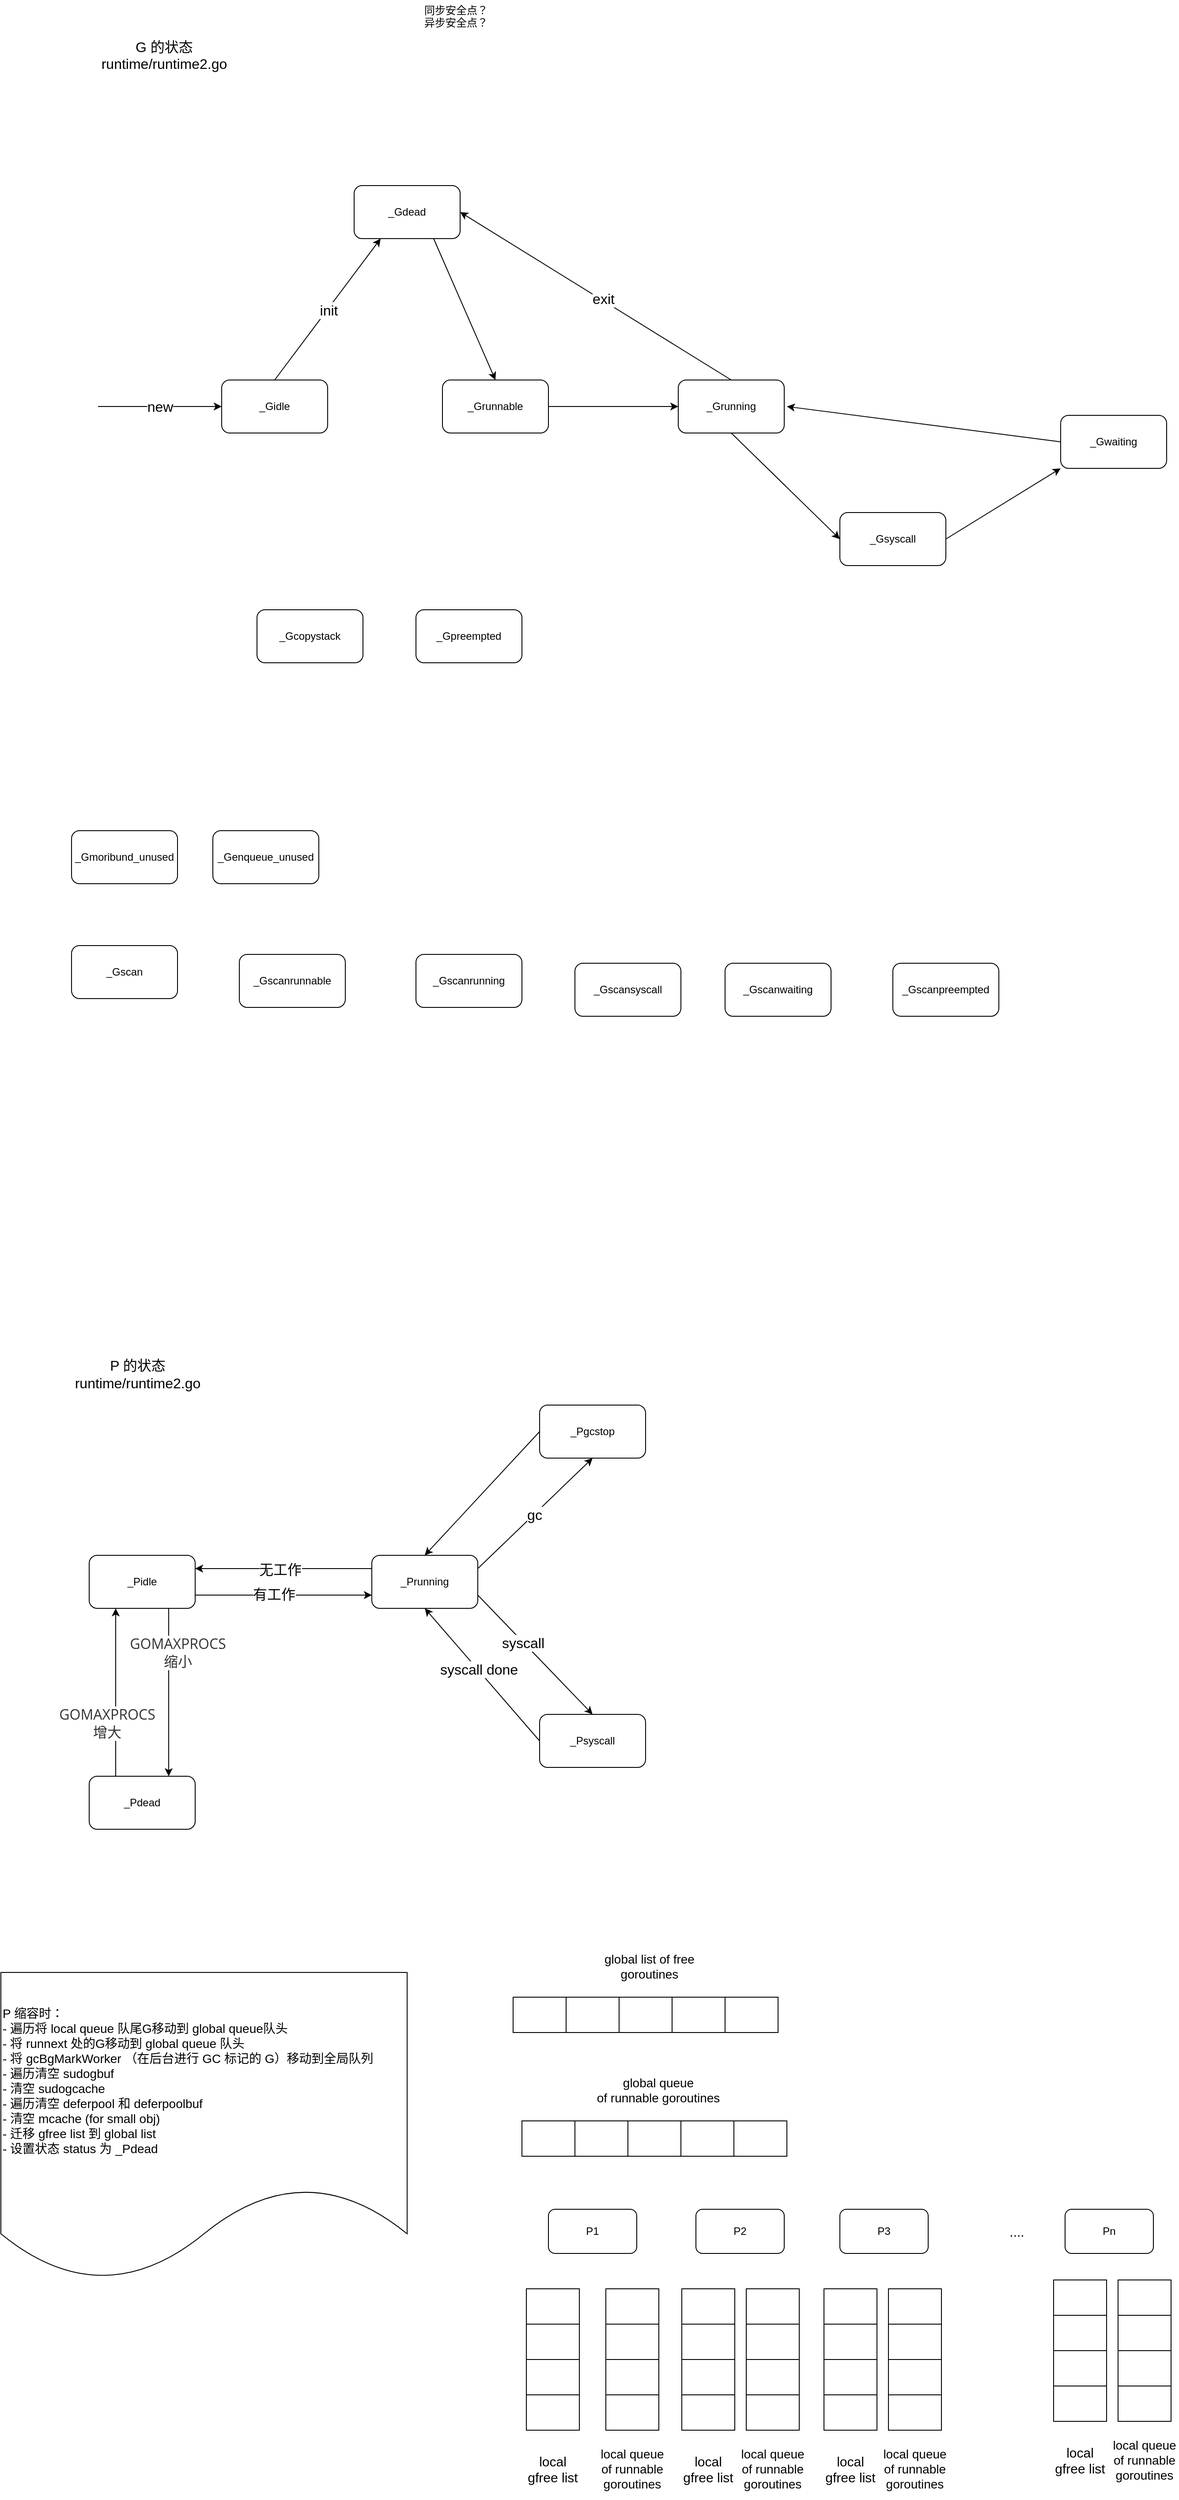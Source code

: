 <mxfile version="14.9.6" type="device" pages="3"><diagram id="4JsgY18eBnAJmvtnRLYr" name="GMP"><mxGraphModel dx="1933" dy="892" grid="1" gridSize="10" guides="1" tooltips="1" connect="1" arrows="1" fold="1" page="1" pageScale="1" pageWidth="827" pageHeight="1169" math="0" shadow="0"><root><mxCell id="0"/><mxCell id="1" parent="0"/><mxCell id="LdSdcRIhXW3f3WcAIOQw-1" value="&lt;font&gt;&lt;span style=&quot;font-size: 16px&quot;&gt;G 的状态&lt;/span&gt;&lt;br&gt;&lt;span style=&quot;font-size: 16px&quot;&gt;runtime/runtime2.go&lt;br&gt;&lt;/span&gt;&lt;br&gt;&lt;/font&gt;" style="text;html=1;strokeColor=none;fillColor=none;align=center;verticalAlign=middle;whiteSpace=wrap;rounded=0;" parent="1" vertex="1"><mxGeometry x="40" y="100" width="210" height="60" as="geometry"/></mxCell><mxCell id="LdSdcRIhXW3f3WcAIOQw-2" value="_Grunnable" style="rounded=1;whiteSpace=wrap;html=1;" parent="1" vertex="1"><mxGeometry x="460" y="490" width="120" height="60" as="geometry"/></mxCell><mxCell id="LdSdcRIhXW3f3WcAIOQw-3" value="_Grunning" style="rounded=1;whiteSpace=wrap;html=1;" parent="1" vertex="1"><mxGeometry x="727" y="490" width="120" height="60" as="geometry"/></mxCell><mxCell id="LdSdcRIhXW3f3WcAIOQw-4" value="_Gsyscall" style="rounded=1;whiteSpace=wrap;html=1;" parent="1" vertex="1"><mxGeometry x="910" y="640" width="120" height="60" as="geometry"/></mxCell><mxCell id="LdSdcRIhXW3f3WcAIOQw-5" value="同步安全点？&lt;br&gt;异步安全点？&lt;br&gt;&lt;br&gt;&lt;br&gt;&lt;br&gt;" style="text;html=1;align=center;verticalAlign=middle;resizable=0;points=[];autosize=1;strokeColor=none;" parent="1" vertex="1"><mxGeometry x="430" y="60" width="90" height="80" as="geometry"/></mxCell><mxCell id="LdSdcRIhXW3f3WcAIOQw-6" value="_Gwaiting" style="rounded=1;whiteSpace=wrap;html=1;" parent="1" vertex="1"><mxGeometry x="1160" y="530" width="120" height="60" as="geometry"/></mxCell><mxCell id="LdSdcRIhXW3f3WcAIOQw-7" value="_Gidle" style="rounded=1;whiteSpace=wrap;html=1;" parent="1" vertex="1"><mxGeometry x="210" y="490" width="120" height="60" as="geometry"/></mxCell><mxCell id="LdSdcRIhXW3f3WcAIOQw-8" value="_Gmoribund_unused" style="rounded=1;whiteSpace=wrap;html=1;" parent="1" vertex="1"><mxGeometry x="40" y="1000" width="120" height="60" as="geometry"/></mxCell><mxCell id="LdSdcRIhXW3f3WcAIOQw-9" value="_Gdead" style="rounded=1;whiteSpace=wrap;html=1;" parent="1" vertex="1"><mxGeometry x="360" y="270" width="120" height="60" as="geometry"/></mxCell><mxCell id="LdSdcRIhXW3f3WcAIOQw-10" value="_Genqueue_unused" style="rounded=1;whiteSpace=wrap;html=1;" parent="1" vertex="1"><mxGeometry x="200" y="1000" width="120" height="60" as="geometry"/></mxCell><mxCell id="LdSdcRIhXW3f3WcAIOQw-11" value="_Gcopystack" style="rounded=1;whiteSpace=wrap;html=1;" parent="1" vertex="1"><mxGeometry x="250" y="750" width="120" height="60" as="geometry"/></mxCell><mxCell id="LdSdcRIhXW3f3WcAIOQw-12" value="_Gpreempted" style="rounded=1;whiteSpace=wrap;html=1;" parent="1" vertex="1"><mxGeometry x="430" y="750" width="120" height="60" as="geometry"/></mxCell><mxCell id="LdSdcRIhXW3f3WcAIOQw-13" value="_Gscan" style="rounded=1;whiteSpace=wrap;html=1;" parent="1" vertex="1"><mxGeometry x="40" y="1130" width="120" height="60" as="geometry"/></mxCell><mxCell id="LdSdcRIhXW3f3WcAIOQw-14" value="_Gscanrunnable" style="rounded=1;whiteSpace=wrap;html=1;" parent="1" vertex="1"><mxGeometry x="230" y="1140" width="120" height="60" as="geometry"/></mxCell><mxCell id="LdSdcRIhXW3f3WcAIOQw-15" value="_Gscanrunning" style="rounded=1;whiteSpace=wrap;html=1;" parent="1" vertex="1"><mxGeometry x="430" y="1140" width="120" height="60" as="geometry"/></mxCell><mxCell id="LdSdcRIhXW3f3WcAIOQw-16" value="_Gscanpreempted" style="rounded=1;whiteSpace=wrap;html=1;" parent="1" vertex="1"><mxGeometry x="970" y="1150" width="120" height="60" as="geometry"/></mxCell><mxCell id="LdSdcRIhXW3f3WcAIOQw-17" value="_Gscansyscall" style="rounded=1;whiteSpace=wrap;html=1;" parent="1" vertex="1"><mxGeometry x="610" y="1150" width="120" height="60" as="geometry"/></mxCell><mxCell id="LdSdcRIhXW3f3WcAIOQw-18" value="_Gscanwaiting" style="rounded=1;whiteSpace=wrap;html=1;" parent="1" vertex="1"><mxGeometry x="780" y="1150" width="120" height="60" as="geometry"/></mxCell><mxCell id="LdSdcRIhXW3f3WcAIOQw-19" value="P 的状态&lt;br style=&quot;font-size: 16px;&quot;&gt;runtime/runtime2.go" style="text;html=1;strokeColor=none;fillColor=none;align=center;verticalAlign=middle;whiteSpace=wrap;rounded=0;fontSize=16;" parent="1" vertex="1"><mxGeometry x="25" y="1580" width="180" height="70" as="geometry"/></mxCell><mxCell id="LdSdcRIhXW3f3WcAIOQw-20" value="_Pidle" style="rounded=1;whiteSpace=wrap;html=1;" parent="1" vertex="1"><mxGeometry x="60" y="1820" width="120" height="60" as="geometry"/></mxCell><mxCell id="LdSdcRIhXW3f3WcAIOQw-21" value="_Prunning" style="rounded=1;whiteSpace=wrap;html=1;" parent="1" vertex="1"><mxGeometry x="380" y="1820" width="120" height="60" as="geometry"/></mxCell><mxCell id="LdSdcRIhXW3f3WcAIOQw-22" value="_Pdead" style="rounded=1;whiteSpace=wrap;html=1;" parent="1" vertex="1"><mxGeometry x="60" y="2070" width="120" height="60" as="geometry"/></mxCell><mxCell id="LdSdcRIhXW3f3WcAIOQw-23" value="_Psyscall" style="rounded=1;whiteSpace=wrap;html=1;" parent="1" vertex="1"><mxGeometry x="570" y="2000" width="120" height="60" as="geometry"/></mxCell><mxCell id="LdSdcRIhXW3f3WcAIOQw-24" value="_Pgcstop" style="rounded=1;whiteSpace=wrap;html=1;" parent="1" vertex="1"><mxGeometry x="570" y="1650" width="120" height="60" as="geometry"/></mxCell><mxCell id="LdSdcRIhXW3f3WcAIOQw-25" value="" style="endArrow=classic;html=1;fontSize=16;entryX=1;entryY=0.25;entryDx=0;entryDy=0;exitX=0;exitY=0.25;exitDx=0;exitDy=0;" parent="1" source="LdSdcRIhXW3f3WcAIOQw-21" target="LdSdcRIhXW3f3WcAIOQw-20" edge="1"><mxGeometry width="50" height="50" relative="1" as="geometry"><mxPoint x="350" y="1840" as="sourcePoint"/><mxPoint x="350" y="1650" as="targetPoint"/></mxGeometry></mxCell><mxCell id="LdSdcRIhXW3f3WcAIOQw-27" value="无工作" style="edgeLabel;html=1;align=center;verticalAlign=middle;resizable=0;points=[];fontSize=16;" parent="LdSdcRIhXW3f3WcAIOQw-25" vertex="1" connectable="0"><mxGeometry x="0.042" y="1" relative="1" as="geometry"><mxPoint as="offset"/></mxGeometry></mxCell><mxCell id="LdSdcRIhXW3f3WcAIOQw-26" value="" style="endArrow=classic;html=1;fontSize=16;exitX=1;exitY=0.75;exitDx=0;exitDy=0;entryX=0;entryY=0.75;entryDx=0;entryDy=0;" parent="1" source="LdSdcRIhXW3f3WcAIOQw-20" target="LdSdcRIhXW3f3WcAIOQw-21" edge="1"><mxGeometry width="50" height="50" relative="1" as="geometry"><mxPoint x="440" y="1840" as="sourcePoint"/><mxPoint x="490" y="1790" as="targetPoint"/></mxGeometry></mxCell><mxCell id="LdSdcRIhXW3f3WcAIOQw-28" value="有工作" style="edgeLabel;html=1;align=center;verticalAlign=middle;resizable=0;points=[];fontSize=16;" parent="LdSdcRIhXW3f3WcAIOQw-26" vertex="1" connectable="0"><mxGeometry x="-0.116" y="1" relative="1" as="geometry"><mxPoint as="offset"/></mxGeometry></mxCell><mxCell id="LdSdcRIhXW3f3WcAIOQw-29" value="" style="endArrow=classic;html=1;fontSize=16;entryX=0.5;entryY=0;entryDx=0;entryDy=0;exitX=1;exitY=0.75;exitDx=0;exitDy=0;" parent="1" source="LdSdcRIhXW3f3WcAIOQw-21" target="LdSdcRIhXW3f3WcAIOQw-23" edge="1"><mxGeometry width="50" height="50" relative="1" as="geometry"><mxPoint x="440" y="1840" as="sourcePoint"/><mxPoint x="490" y="1790" as="targetPoint"/></mxGeometry></mxCell><mxCell id="LdSdcRIhXW3f3WcAIOQw-31" value="syscall" style="edgeLabel;html=1;align=center;verticalAlign=middle;resizable=0;points=[];fontSize=16;" parent="LdSdcRIhXW3f3WcAIOQw-29" vertex="1" connectable="0"><mxGeometry x="-0.208" y="-1" relative="1" as="geometry"><mxPoint as="offset"/></mxGeometry></mxCell><mxCell id="LdSdcRIhXW3f3WcAIOQw-30" value="" style="endArrow=classic;html=1;fontSize=16;entryX=0.5;entryY=1;entryDx=0;entryDy=0;exitX=1;exitY=0.25;exitDx=0;exitDy=0;" parent="1" source="LdSdcRIhXW3f3WcAIOQw-21" target="LdSdcRIhXW3f3WcAIOQw-24" edge="1"><mxGeometry width="50" height="50" relative="1" as="geometry"><mxPoint x="440" y="1840" as="sourcePoint"/><mxPoint x="578" y="1770" as="targetPoint"/></mxGeometry></mxCell><mxCell id="LdSdcRIhXW3f3WcAIOQw-32" value="gc" style="edgeLabel;html=1;align=center;verticalAlign=middle;resizable=0;points=[];fontSize=16;" parent="LdSdcRIhXW3f3WcAIOQw-30" vertex="1" connectable="0"><mxGeometry x="-0.011" y="1" relative="1" as="geometry"><mxPoint y="1" as="offset"/></mxGeometry></mxCell><mxCell id="LdSdcRIhXW3f3WcAIOQw-33" value="" style="endArrow=classic;html=1;fontSize=16;exitX=0;exitY=0.5;exitDx=0;exitDy=0;entryX=0.5;entryY=1;entryDx=0;entryDy=0;" parent="1" source="LdSdcRIhXW3f3WcAIOQw-23" target="LdSdcRIhXW3f3WcAIOQw-21" edge="1"><mxGeometry width="50" height="50" relative="1" as="geometry"><mxPoint x="440" y="1840" as="sourcePoint"/><mxPoint x="490" y="1790" as="targetPoint"/></mxGeometry></mxCell><mxCell id="LdSdcRIhXW3f3WcAIOQw-34" value="syscall done" style="edgeLabel;html=1;align=center;verticalAlign=middle;resizable=0;points=[];fontSize=16;" parent="LdSdcRIhXW3f3WcAIOQw-33" vertex="1" connectable="0"><mxGeometry x="0.076" y="-1" relative="1" as="geometry"><mxPoint as="offset"/></mxGeometry></mxCell><mxCell id="LdSdcRIhXW3f3WcAIOQw-35" value="" style="endArrow=classic;html=1;fontSize=16;exitX=0;exitY=0.5;exitDx=0;exitDy=0;entryX=0.5;entryY=0;entryDx=0;entryDy=0;" parent="1" source="LdSdcRIhXW3f3WcAIOQw-24" target="LdSdcRIhXW3f3WcAIOQw-21" edge="1"><mxGeometry width="50" height="50" relative="1" as="geometry"><mxPoint x="440" y="1840" as="sourcePoint"/><mxPoint x="490" y="1790" as="targetPoint"/></mxGeometry></mxCell><mxCell id="LdSdcRIhXW3f3WcAIOQw-37" value="" style="endArrow=classic;html=1;fontSize=16;entryX=0.25;entryY=1;entryDx=0;entryDy=0;exitX=0.25;exitY=0;exitDx=0;exitDy=0;" parent="1" source="LdSdcRIhXW3f3WcAIOQw-22" target="LdSdcRIhXW3f3WcAIOQw-20" edge="1"><mxGeometry width="50" height="50" relative="1" as="geometry"><mxPoint x="440" y="1940" as="sourcePoint"/><mxPoint x="490" y="1890" as="targetPoint"/><Array as="points"/></mxGeometry></mxCell><mxCell id="LdSdcRIhXW3f3WcAIOQw-39" value="&lt;span style=&quot;color: rgb(51 , 51 , 51) ; font-family: &amp;#34;open sans&amp;#34; , &amp;#34;clear sans&amp;#34; , &amp;#34;helvetica neue&amp;#34; , &amp;#34;helvetica&amp;#34; , &amp;#34;arial&amp;#34; , sans-serif ; text-align: left&quot;&gt;GOMAXPROCS&lt;br&gt;增大&lt;br&gt;&lt;/span&gt;" style="edgeLabel;html=1;align=center;verticalAlign=middle;resizable=0;points=[];fontSize=16;" parent="LdSdcRIhXW3f3WcAIOQw-37" vertex="1" connectable="0"><mxGeometry y="-2" relative="1" as="geometry"><mxPoint x="-12" y="35" as="offset"/></mxGeometry></mxCell><mxCell id="LdSdcRIhXW3f3WcAIOQw-38" value="" style="endArrow=none;html=1;fontSize=16;entryX=0.75;entryY=1;entryDx=0;entryDy=0;exitX=0.75;exitY=0;exitDx=0;exitDy=0;verticalAlign=middle;startArrow=classic;startFill=1;endFill=0;" parent="1" source="LdSdcRIhXW3f3WcAIOQw-22" target="LdSdcRIhXW3f3WcAIOQw-20" edge="1"><mxGeometry width="50" height="50" relative="1" as="geometry"><mxPoint x="100" y="2040" as="sourcePoint"/><mxPoint x="100" y="1890" as="targetPoint"/><Array as="points"/></mxGeometry></mxCell><mxCell id="LdSdcRIhXW3f3WcAIOQw-40" value="&lt;span style=&quot;color: rgb(51 , 51 , 51) ; font-family: &amp;#34;open sans&amp;#34; , &amp;#34;clear sans&amp;#34; , &amp;#34;helvetica neue&amp;#34; , &amp;#34;helvetica&amp;#34; , &amp;#34;arial&amp;#34; , sans-serif ; text-align: left&quot;&gt;GOMAXPROCS&lt;br&gt;缩小&lt;br&gt;&lt;/span&gt;" style="edgeLabel;html=1;align=center;verticalAlign=middle;resizable=0;points=[];fontSize=16;" parent="LdSdcRIhXW3f3WcAIOQw-38" vertex="1" connectable="0"><mxGeometry x="-0.227" y="-1" relative="1" as="geometry"><mxPoint x="9" y="-67" as="offset"/></mxGeometry></mxCell><mxCell id="LdSdcRIhXW3f3WcAIOQw-41" value="new" style="endArrow=classic;html=1;fontSize=16;entryX=0;entryY=0.5;entryDx=0;entryDy=0;" parent="1" target="LdSdcRIhXW3f3WcAIOQw-7" edge="1"><mxGeometry width="50" height="50" relative="1" as="geometry"><mxPoint x="70" y="520" as="sourcePoint"/><mxPoint x="170" y="550" as="targetPoint"/></mxGeometry></mxCell><mxCell id="LdSdcRIhXW3f3WcAIOQw-42" value="" style="endArrow=classic;html=1;fontSize=16;exitX=0.75;exitY=1;exitDx=0;exitDy=0;entryX=0.5;entryY=0;entryDx=0;entryDy=0;entryPerimeter=0;" parent="1" source="LdSdcRIhXW3f3WcAIOQw-9" target="LdSdcRIhXW3f3WcAIOQw-2" edge="1"><mxGeometry width="50" height="50" relative="1" as="geometry"><mxPoint x="460" y="570" as="sourcePoint"/><mxPoint x="460" y="520" as="targetPoint"/></mxGeometry></mxCell><mxCell id="LdSdcRIhXW3f3WcAIOQw-43" value="" style="endArrow=classic;html=1;fontSize=16;entryX=0;entryY=0.5;entryDx=0;entryDy=0;exitX=1;exitY=0.5;exitDx=0;exitDy=0;" parent="1" source="LdSdcRIhXW3f3WcAIOQw-2" target="LdSdcRIhXW3f3WcAIOQw-3" edge="1"><mxGeometry width="50" height="50" relative="1" as="geometry"><mxPoint x="460" y="570" as="sourcePoint"/><mxPoint x="510" y="520" as="targetPoint"/></mxGeometry></mxCell><mxCell id="LdSdcRIhXW3f3WcAIOQw-44" value="" style="endArrow=classic;html=1;fontSize=16;entryX=0;entryY=0.5;entryDx=0;entryDy=0;exitX=0.5;exitY=1;exitDx=0;exitDy=0;" parent="1" source="LdSdcRIhXW3f3WcAIOQw-3" target="LdSdcRIhXW3f3WcAIOQw-4" edge="1"><mxGeometry width="50" height="50" relative="1" as="geometry"><mxPoint x="460" y="570" as="sourcePoint"/><mxPoint x="510" y="520" as="targetPoint"/></mxGeometry></mxCell><mxCell id="LdSdcRIhXW3f3WcAIOQw-45" value="" style="endArrow=classic;html=1;fontSize=16;entryX=0;entryY=1;entryDx=0;entryDy=0;exitX=1;exitY=0.5;exitDx=0;exitDy=0;" parent="1" source="LdSdcRIhXW3f3WcAIOQw-4" target="LdSdcRIhXW3f3WcAIOQw-6" edge="1"><mxGeometry width="50" height="50" relative="1" as="geometry"><mxPoint x="800" y="570" as="sourcePoint"/><mxPoint x="850" y="520" as="targetPoint"/></mxGeometry></mxCell><mxCell id="LdSdcRIhXW3f3WcAIOQw-46" value="" style="endArrow=classic;html=1;fontSize=16;exitX=0.5;exitY=0;exitDx=0;exitDy=0;" parent="1" source="LdSdcRIhXW3f3WcAIOQw-7" edge="1"><mxGeometry width="50" height="50" relative="1" as="geometry"><mxPoint x="360" y="400" as="sourcePoint"/><mxPoint x="390" y="330" as="targetPoint"/></mxGeometry></mxCell><mxCell id="LdSdcRIhXW3f3WcAIOQw-50" value="init" style="edgeLabel;html=1;align=center;verticalAlign=middle;resizable=0;points=[];fontSize=16;" parent="LdSdcRIhXW3f3WcAIOQw-46" vertex="1" connectable="0"><mxGeometry x="-0.002" y="-1" relative="1" as="geometry"><mxPoint as="offset"/></mxGeometry></mxCell><mxCell id="LdSdcRIhXW3f3WcAIOQw-47" value="" style="endArrow=classic;html=1;fontSize=16;exitX=0;exitY=0.5;exitDx=0;exitDy=0;" parent="1" source="LdSdcRIhXW3f3WcAIOQw-6" edge="1"><mxGeometry width="50" height="50" relative="1" as="geometry"><mxPoint x="990" y="660" as="sourcePoint"/><mxPoint x="850" y="520" as="targetPoint"/></mxGeometry></mxCell><mxCell id="LdSdcRIhXW3f3WcAIOQw-48" value="" style="endArrow=classic;html=1;fontSize=16;entryX=1;entryY=0.5;entryDx=0;entryDy=0;exitX=0.5;exitY=0;exitDx=0;exitDy=0;" parent="1" source="LdSdcRIhXW3f3WcAIOQw-3" target="LdSdcRIhXW3f3WcAIOQw-9" edge="1"><mxGeometry width="50" height="50" relative="1" as="geometry"><mxPoint x="590" y="660" as="sourcePoint"/><mxPoint x="640" y="610" as="targetPoint"/></mxGeometry></mxCell><mxCell id="LdSdcRIhXW3f3WcAIOQw-49" value="exit" style="edgeLabel;html=1;align=center;verticalAlign=middle;resizable=0;points=[];fontSize=16;" parent="LdSdcRIhXW3f3WcAIOQw-48" vertex="1" connectable="0"><mxGeometry x="-0.049" y="-2" relative="1" as="geometry"><mxPoint as="offset"/></mxGeometry></mxCell><mxCell id="SvCUY0qOKqugcjs6n0gR-1" value="P1" style="rounded=1;whiteSpace=wrap;html=1;" parent="1" vertex="1"><mxGeometry x="580" y="2560" width="100" height="50" as="geometry"/></mxCell><mxCell id="SvCUY0qOKqugcjs6n0gR-3" value="" style="shape=table;html=1;whiteSpace=wrap;startSize=0;container=1;collapsible=0;childLayout=tableLayout;" parent="1" vertex="1"><mxGeometry x="645" y="2650" width="60" height="160" as="geometry"/></mxCell><mxCell id="SvCUY0qOKqugcjs6n0gR-4" value="" style="shape=partialRectangle;html=1;whiteSpace=wrap;collapsible=0;dropTarget=0;pointerEvents=0;fillColor=none;top=0;left=0;bottom=0;right=0;points=[[0,0.5],[1,0.5]];portConstraint=eastwest;" parent="SvCUY0qOKqugcjs6n0gR-3" vertex="1"><mxGeometry width="60" height="40" as="geometry"/></mxCell><mxCell id="SvCUY0qOKqugcjs6n0gR-5" value="" style="shape=partialRectangle;html=1;whiteSpace=wrap;connectable=0;overflow=hidden;fillColor=none;top=0;left=0;bottom=0;right=0;" parent="SvCUY0qOKqugcjs6n0gR-4" vertex="1"><mxGeometry width="60" height="40" as="geometry"/></mxCell><mxCell id="SvCUY0qOKqugcjs6n0gR-6" value="" style="shape=partialRectangle;html=1;whiteSpace=wrap;collapsible=0;dropTarget=0;pointerEvents=0;fillColor=none;top=0;left=0;bottom=0;right=0;points=[[0,0.5],[1,0.5]];portConstraint=eastwest;" parent="SvCUY0qOKqugcjs6n0gR-3" vertex="1"><mxGeometry y="40" width="60" height="40" as="geometry"/></mxCell><mxCell id="SvCUY0qOKqugcjs6n0gR-7" value="" style="shape=partialRectangle;html=1;whiteSpace=wrap;connectable=0;overflow=hidden;fillColor=none;top=0;left=0;bottom=0;right=0;" parent="SvCUY0qOKqugcjs6n0gR-6" vertex="1"><mxGeometry width="60" height="40" as="geometry"/></mxCell><mxCell id="SvCUY0qOKqugcjs6n0gR-8" value="" style="shape=partialRectangle;html=1;whiteSpace=wrap;collapsible=0;dropTarget=0;pointerEvents=0;fillColor=none;top=0;left=0;bottom=0;right=0;points=[[0,0.5],[1,0.5]];portConstraint=eastwest;" parent="SvCUY0qOKqugcjs6n0gR-3" vertex="1"><mxGeometry y="80" width="60" height="40" as="geometry"/></mxCell><mxCell id="SvCUY0qOKqugcjs6n0gR-9" value="" style="shape=partialRectangle;html=1;whiteSpace=wrap;connectable=0;overflow=hidden;fillColor=none;top=0;left=0;bottom=0;right=0;" parent="SvCUY0qOKqugcjs6n0gR-8" vertex="1"><mxGeometry width="60" height="40" as="geometry"/></mxCell><mxCell id="SvCUY0qOKqugcjs6n0gR-10" value="" style="shape=partialRectangle;html=1;whiteSpace=wrap;collapsible=0;dropTarget=0;pointerEvents=0;fillColor=none;top=0;left=0;bottom=0;right=0;points=[[0,0.5],[1,0.5]];portConstraint=eastwest;" parent="SvCUY0qOKqugcjs6n0gR-3" vertex="1"><mxGeometry y="120" width="60" height="40" as="geometry"/></mxCell><mxCell id="SvCUY0qOKqugcjs6n0gR-11" value="" style="shape=partialRectangle;html=1;whiteSpace=wrap;connectable=0;overflow=hidden;fillColor=none;top=0;left=0;bottom=0;right=0;" parent="SvCUY0qOKqugcjs6n0gR-10" vertex="1"><mxGeometry width="60" height="40" as="geometry"/></mxCell><mxCell id="SvCUY0qOKqugcjs6n0gR-13" value="" style="shape=table;html=1;whiteSpace=wrap;startSize=0;container=1;collapsible=0;childLayout=tableLayout;" parent="1" vertex="1"><mxGeometry x="550" y="2460" width="300" height="40" as="geometry"/></mxCell><mxCell id="SvCUY0qOKqugcjs6n0gR-14" value="" style="shape=partialRectangle;html=1;whiteSpace=wrap;collapsible=0;dropTarget=0;pointerEvents=0;fillColor=none;top=0;left=0;bottom=0;right=0;points=[[0,0.5],[1,0.5]];portConstraint=eastwest;" parent="SvCUY0qOKqugcjs6n0gR-13" vertex="1"><mxGeometry width="300" height="40" as="geometry"/></mxCell><mxCell id="SvCUY0qOKqugcjs6n0gR-15" value="" style="shape=partialRectangle;html=1;whiteSpace=wrap;connectable=0;overflow=hidden;fillColor=none;top=0;left=0;bottom=0;right=0;" parent="SvCUY0qOKqugcjs6n0gR-14" vertex="1"><mxGeometry width="60" height="40" as="geometry"/></mxCell><mxCell id="SvCUY0qOKqugcjs6n0gR-16" value="" style="shape=partialRectangle;html=1;whiteSpace=wrap;connectable=0;overflow=hidden;fillColor=none;top=0;left=0;bottom=0;right=0;" parent="SvCUY0qOKqugcjs6n0gR-14" vertex="1"><mxGeometry x="60" width="60" height="40" as="geometry"/></mxCell><mxCell id="SvCUY0qOKqugcjs6n0gR-17" value="" style="shape=partialRectangle;html=1;whiteSpace=wrap;connectable=0;overflow=hidden;fillColor=none;top=0;left=0;bottom=0;right=0;" parent="SvCUY0qOKqugcjs6n0gR-14" vertex="1"><mxGeometry x="120" width="60" height="40" as="geometry"/></mxCell><mxCell id="SvCUY0qOKqugcjs6n0gR-18" value="" style="shape=partialRectangle;html=1;whiteSpace=wrap;connectable=0;overflow=hidden;fillColor=none;top=0;left=0;bottom=0;right=0;" parent="SvCUY0qOKqugcjs6n0gR-14" vertex="1"><mxGeometry x="180" width="60" height="40" as="geometry"/></mxCell><mxCell id="SvCUY0qOKqugcjs6n0gR-19" value="" style="shape=partialRectangle;html=1;whiteSpace=wrap;connectable=0;overflow=hidden;fillColor=none;top=0;left=0;bottom=0;right=0;" parent="SvCUY0qOKqugcjs6n0gR-14" vertex="1"><mxGeometry x="240" width="60" height="40" as="geometry"/></mxCell><mxCell id="SvCUY0qOKqugcjs6n0gR-20" value="&lt;font style=&quot;font-size: 14px&quot;&gt;global queue of&amp;nbsp;&lt;/font&gt;&lt;span style=&quot;font-size: 14px&quot;&gt;runnable&amp;nbsp;goroutines&lt;/span&gt;" style="text;html=1;strokeColor=none;fillColor=none;align=center;verticalAlign=middle;whiteSpace=wrap;rounded=0;" parent="1" vertex="1"><mxGeometry x="619" y="2410" width="171" height="30" as="geometry"/></mxCell><mxCell id="SvCUY0qOKqugcjs6n0gR-21" value="&#10;P 缩容时：&#10;- 遍历将 local queue 队尾G移动到 global queue队头&#10;- 将 runnext 处的G移动到 global queue 队头&#10;- 将 gcBgMarkWorker （在后台进行 GC 标记的 G）移动到全局队列&#10;- 遍历清空 sudogbuf&#10;- 清空 sudogcache&#10;- 遍历清空 deferpool 和 deferpoolbuf&#10;- 清空 mcache (for small obj) &#10;- 迁移 gfree list 到 global list&#10;- 设置状态 status 为 _Pdead&#10;" style="shape=document;boundedLbl=1;fontSize=14;align=left;labelBackgroundColor=#ffffff;" parent="1" vertex="1"><mxGeometry x="-40" y="2292" width="460" height="348" as="geometry"/></mxCell><mxCell id="SvCUY0qOKqugcjs6n0gR-22" value="local queue of runnable goroutines" style="text;strokeColor=none;fillColor=none;align=center;verticalAlign=middle;rounded=0;labelBackgroundColor=#ffffff;fontSize=14;fontColor=#000000;labelPosition=center;verticalLabelPosition=middle;textDirection=ltr;html=1;whiteSpace=wrap;" parent="1" vertex="1"><mxGeometry x="637" y="2820" width="76" height="68" as="geometry"/></mxCell><mxCell id="SvCUY0qOKqugcjs6n0gR-67" value="P2" style="rounded=1;whiteSpace=wrap;html=1;" parent="1" vertex="1"><mxGeometry x="747" y="2560" width="100" height="50" as="geometry"/></mxCell><mxCell id="SvCUY0qOKqugcjs6n0gR-68" value="" style="shape=table;html=1;whiteSpace=wrap;startSize=0;container=1;collapsible=0;childLayout=tableLayout;" parent="1" vertex="1"><mxGeometry x="804" y="2650" width="60" height="160" as="geometry"/></mxCell><mxCell id="SvCUY0qOKqugcjs6n0gR-69" value="" style="shape=partialRectangle;html=1;whiteSpace=wrap;collapsible=0;dropTarget=0;pointerEvents=0;fillColor=none;top=0;left=0;bottom=0;right=0;points=[[0,0.5],[1,0.5]];portConstraint=eastwest;" parent="SvCUY0qOKqugcjs6n0gR-68" vertex="1"><mxGeometry width="60" height="40" as="geometry"/></mxCell><mxCell id="SvCUY0qOKqugcjs6n0gR-70" value="" style="shape=partialRectangle;html=1;whiteSpace=wrap;connectable=0;overflow=hidden;fillColor=none;top=0;left=0;bottom=0;right=0;" parent="SvCUY0qOKqugcjs6n0gR-69" vertex="1"><mxGeometry width="60" height="40" as="geometry"/></mxCell><mxCell id="SvCUY0qOKqugcjs6n0gR-71" value="" style="shape=partialRectangle;html=1;whiteSpace=wrap;collapsible=0;dropTarget=0;pointerEvents=0;fillColor=none;top=0;left=0;bottom=0;right=0;points=[[0,0.5],[1,0.5]];portConstraint=eastwest;" parent="SvCUY0qOKqugcjs6n0gR-68" vertex="1"><mxGeometry y="40" width="60" height="40" as="geometry"/></mxCell><mxCell id="SvCUY0qOKqugcjs6n0gR-72" value="" style="shape=partialRectangle;html=1;whiteSpace=wrap;connectable=0;overflow=hidden;fillColor=none;top=0;left=0;bottom=0;right=0;" parent="SvCUY0qOKqugcjs6n0gR-71" vertex="1"><mxGeometry width="60" height="40" as="geometry"/></mxCell><mxCell id="SvCUY0qOKqugcjs6n0gR-73" value="" style="shape=partialRectangle;html=1;whiteSpace=wrap;collapsible=0;dropTarget=0;pointerEvents=0;fillColor=none;top=0;left=0;bottom=0;right=0;points=[[0,0.5],[1,0.5]];portConstraint=eastwest;" parent="SvCUY0qOKqugcjs6n0gR-68" vertex="1"><mxGeometry y="80" width="60" height="40" as="geometry"/></mxCell><mxCell id="SvCUY0qOKqugcjs6n0gR-74" value="" style="shape=partialRectangle;html=1;whiteSpace=wrap;connectable=0;overflow=hidden;fillColor=none;top=0;left=0;bottom=0;right=0;" parent="SvCUY0qOKqugcjs6n0gR-73" vertex="1"><mxGeometry width="60" height="40" as="geometry"/></mxCell><mxCell id="SvCUY0qOKqugcjs6n0gR-75" value="" style="shape=partialRectangle;html=1;whiteSpace=wrap;collapsible=0;dropTarget=0;pointerEvents=0;fillColor=none;top=0;left=0;bottom=0;right=0;points=[[0,0.5],[1,0.5]];portConstraint=eastwest;" parent="SvCUY0qOKqugcjs6n0gR-68" vertex="1"><mxGeometry y="120" width="60" height="40" as="geometry"/></mxCell><mxCell id="SvCUY0qOKqugcjs6n0gR-76" value="" style="shape=partialRectangle;html=1;whiteSpace=wrap;connectable=0;overflow=hidden;fillColor=none;top=0;left=0;bottom=0;right=0;" parent="SvCUY0qOKqugcjs6n0gR-75" vertex="1"><mxGeometry width="60" height="40" as="geometry"/></mxCell><mxCell id="SvCUY0qOKqugcjs6n0gR-77" value="local queue of runnable goroutines" style="text;strokeColor=none;fillColor=none;align=center;verticalAlign=middle;rounded=0;labelBackgroundColor=#ffffff;fontSize=14;fontColor=#000000;labelPosition=center;verticalLabelPosition=middle;textDirection=ltr;html=1;whiteSpace=wrap;" parent="1" vertex="1"><mxGeometry x="796" y="2820" width="76" height="68" as="geometry"/></mxCell><mxCell id="SvCUY0qOKqugcjs6n0gR-78" value="P3" style="rounded=1;whiteSpace=wrap;html=1;" parent="1" vertex="1"><mxGeometry x="910" y="2560" width="100" height="50" as="geometry"/></mxCell><mxCell id="SvCUY0qOKqugcjs6n0gR-79" value="" style="shape=table;html=1;whiteSpace=wrap;startSize=0;container=1;collapsible=0;childLayout=tableLayout;" parent="1" vertex="1"><mxGeometry x="965" y="2650" width="60" height="160" as="geometry"/></mxCell><mxCell id="SvCUY0qOKqugcjs6n0gR-80" value="" style="shape=partialRectangle;html=1;whiteSpace=wrap;collapsible=0;dropTarget=0;pointerEvents=0;fillColor=none;top=0;left=0;bottom=0;right=0;points=[[0,0.5],[1,0.5]];portConstraint=eastwest;" parent="SvCUY0qOKqugcjs6n0gR-79" vertex="1"><mxGeometry width="60" height="40" as="geometry"/></mxCell><mxCell id="SvCUY0qOKqugcjs6n0gR-81" value="" style="shape=partialRectangle;html=1;whiteSpace=wrap;connectable=0;overflow=hidden;fillColor=none;top=0;left=0;bottom=0;right=0;" parent="SvCUY0qOKqugcjs6n0gR-80" vertex="1"><mxGeometry width="60" height="40" as="geometry"/></mxCell><mxCell id="SvCUY0qOKqugcjs6n0gR-82" value="" style="shape=partialRectangle;html=1;whiteSpace=wrap;collapsible=0;dropTarget=0;pointerEvents=0;fillColor=none;top=0;left=0;bottom=0;right=0;points=[[0,0.5],[1,0.5]];portConstraint=eastwest;" parent="SvCUY0qOKqugcjs6n0gR-79" vertex="1"><mxGeometry y="40" width="60" height="40" as="geometry"/></mxCell><mxCell id="SvCUY0qOKqugcjs6n0gR-83" value="" style="shape=partialRectangle;html=1;whiteSpace=wrap;connectable=0;overflow=hidden;fillColor=none;top=0;left=0;bottom=0;right=0;" parent="SvCUY0qOKqugcjs6n0gR-82" vertex="1"><mxGeometry width="60" height="40" as="geometry"/></mxCell><mxCell id="SvCUY0qOKqugcjs6n0gR-84" value="" style="shape=partialRectangle;html=1;whiteSpace=wrap;collapsible=0;dropTarget=0;pointerEvents=0;fillColor=none;top=0;left=0;bottom=0;right=0;points=[[0,0.5],[1,0.5]];portConstraint=eastwest;" parent="SvCUY0qOKqugcjs6n0gR-79" vertex="1"><mxGeometry y="80" width="60" height="40" as="geometry"/></mxCell><mxCell id="SvCUY0qOKqugcjs6n0gR-85" value="" style="shape=partialRectangle;html=1;whiteSpace=wrap;connectable=0;overflow=hidden;fillColor=none;top=0;left=0;bottom=0;right=0;" parent="SvCUY0qOKqugcjs6n0gR-84" vertex="1"><mxGeometry width="60" height="40" as="geometry"/></mxCell><mxCell id="SvCUY0qOKqugcjs6n0gR-86" value="" style="shape=partialRectangle;html=1;whiteSpace=wrap;collapsible=0;dropTarget=0;pointerEvents=0;fillColor=none;top=0;left=0;bottom=0;right=0;points=[[0,0.5],[1,0.5]];portConstraint=eastwest;" parent="SvCUY0qOKqugcjs6n0gR-79" vertex="1"><mxGeometry y="120" width="60" height="40" as="geometry"/></mxCell><mxCell id="SvCUY0qOKqugcjs6n0gR-87" value="" style="shape=partialRectangle;html=1;whiteSpace=wrap;connectable=0;overflow=hidden;fillColor=none;top=0;left=0;bottom=0;right=0;" parent="SvCUY0qOKqugcjs6n0gR-86" vertex="1"><mxGeometry width="60" height="40" as="geometry"/></mxCell><mxCell id="SvCUY0qOKqugcjs6n0gR-88" value="local queue of runnable goroutines" style="text;strokeColor=none;fillColor=none;align=center;verticalAlign=middle;rounded=0;labelBackgroundColor=#ffffff;fontSize=14;fontColor=#000000;labelPosition=center;verticalLabelPosition=middle;textDirection=ltr;html=1;whiteSpace=wrap;" parent="1" vertex="1"><mxGeometry x="957" y="2820" width="76" height="68" as="geometry"/></mxCell><mxCell id="SvCUY0qOKqugcjs6n0gR-89" value="Pn" style="rounded=1;whiteSpace=wrap;html=1;" parent="1" vertex="1"><mxGeometry x="1165" y="2560" width="100" height="50" as="geometry"/></mxCell><mxCell id="SvCUY0qOKqugcjs6n0gR-90" value="" style="shape=table;html=1;whiteSpace=wrap;startSize=0;container=1;collapsible=0;childLayout=tableLayout;" parent="1" vertex="1"><mxGeometry x="1225" y="2640" width="60" height="160" as="geometry"/></mxCell><mxCell id="SvCUY0qOKqugcjs6n0gR-91" value="" style="shape=partialRectangle;html=1;whiteSpace=wrap;collapsible=0;dropTarget=0;pointerEvents=0;fillColor=none;top=0;left=0;bottom=0;right=0;points=[[0,0.5],[1,0.5]];portConstraint=eastwest;" parent="SvCUY0qOKqugcjs6n0gR-90" vertex="1"><mxGeometry width="60" height="40" as="geometry"/></mxCell><mxCell id="SvCUY0qOKqugcjs6n0gR-92" value="" style="shape=partialRectangle;html=1;whiteSpace=wrap;connectable=0;overflow=hidden;fillColor=none;top=0;left=0;bottom=0;right=0;" parent="SvCUY0qOKqugcjs6n0gR-91" vertex="1"><mxGeometry width="60" height="40" as="geometry"/></mxCell><mxCell id="SvCUY0qOKqugcjs6n0gR-93" value="" style="shape=partialRectangle;html=1;whiteSpace=wrap;collapsible=0;dropTarget=0;pointerEvents=0;fillColor=none;top=0;left=0;bottom=0;right=0;points=[[0,0.5],[1,0.5]];portConstraint=eastwest;" parent="SvCUY0qOKqugcjs6n0gR-90" vertex="1"><mxGeometry y="40" width="60" height="40" as="geometry"/></mxCell><mxCell id="SvCUY0qOKqugcjs6n0gR-94" value="" style="shape=partialRectangle;html=1;whiteSpace=wrap;connectable=0;overflow=hidden;fillColor=none;top=0;left=0;bottom=0;right=0;" parent="SvCUY0qOKqugcjs6n0gR-93" vertex="1"><mxGeometry width="60" height="40" as="geometry"/></mxCell><mxCell id="SvCUY0qOKqugcjs6n0gR-95" value="" style="shape=partialRectangle;html=1;whiteSpace=wrap;collapsible=0;dropTarget=0;pointerEvents=0;fillColor=none;top=0;left=0;bottom=0;right=0;points=[[0,0.5],[1,0.5]];portConstraint=eastwest;" parent="SvCUY0qOKqugcjs6n0gR-90" vertex="1"><mxGeometry y="80" width="60" height="40" as="geometry"/></mxCell><mxCell id="SvCUY0qOKqugcjs6n0gR-96" value="" style="shape=partialRectangle;html=1;whiteSpace=wrap;connectable=0;overflow=hidden;fillColor=none;top=0;left=0;bottom=0;right=0;" parent="SvCUY0qOKqugcjs6n0gR-95" vertex="1"><mxGeometry width="60" height="40" as="geometry"/></mxCell><mxCell id="SvCUY0qOKqugcjs6n0gR-97" value="" style="shape=partialRectangle;html=1;whiteSpace=wrap;collapsible=0;dropTarget=0;pointerEvents=0;fillColor=none;top=0;left=0;bottom=0;right=0;points=[[0,0.5],[1,0.5]];portConstraint=eastwest;" parent="SvCUY0qOKqugcjs6n0gR-90" vertex="1"><mxGeometry y="120" width="60" height="40" as="geometry"/></mxCell><mxCell id="SvCUY0qOKqugcjs6n0gR-98" value="" style="shape=partialRectangle;html=1;whiteSpace=wrap;connectable=0;overflow=hidden;fillColor=none;top=0;left=0;bottom=0;right=0;" parent="SvCUY0qOKqugcjs6n0gR-97" vertex="1"><mxGeometry width="60" height="40" as="geometry"/></mxCell><mxCell id="SvCUY0qOKqugcjs6n0gR-99" value="local queue of runnable goroutines" style="text;strokeColor=none;fillColor=none;align=center;verticalAlign=middle;rounded=0;labelBackgroundColor=#ffffff;fontSize=14;fontColor=#000000;labelPosition=center;verticalLabelPosition=middle;textDirection=ltr;html=1;whiteSpace=wrap;" parent="1" vertex="1"><mxGeometry x="1217" y="2810" width="76" height="68" as="geometry"/></mxCell><mxCell id="SvCUY0qOKqugcjs6n0gR-100" value="...." style="text;html=1;align=center;verticalAlign=middle;resizable=0;points=[];autosize=1;strokeColor=none;fontSize=15;fontColor=#000000;" parent="1" vertex="1"><mxGeometry x="1095" y="2575" width="30" height="20" as="geometry"/></mxCell><mxCell id="SvCUY0qOKqugcjs6n0gR-101" value="" style="shape=table;html=1;whiteSpace=wrap;startSize=0;container=1;collapsible=0;childLayout=tableLayout;" parent="1" vertex="1"><mxGeometry x="555" y="2650" width="60" height="160" as="geometry"/></mxCell><mxCell id="SvCUY0qOKqugcjs6n0gR-102" value="" style="shape=partialRectangle;html=1;whiteSpace=wrap;collapsible=0;dropTarget=0;pointerEvents=0;fillColor=none;top=0;left=0;bottom=0;right=0;points=[[0,0.5],[1,0.5]];portConstraint=eastwest;" parent="SvCUY0qOKqugcjs6n0gR-101" vertex="1"><mxGeometry width="60" height="40" as="geometry"/></mxCell><mxCell id="SvCUY0qOKqugcjs6n0gR-103" value="" style="shape=partialRectangle;html=1;whiteSpace=wrap;connectable=0;overflow=hidden;fillColor=none;top=0;left=0;bottom=0;right=0;" parent="SvCUY0qOKqugcjs6n0gR-102" vertex="1"><mxGeometry width="60" height="40" as="geometry"/></mxCell><mxCell id="SvCUY0qOKqugcjs6n0gR-104" value="" style="shape=partialRectangle;html=1;whiteSpace=wrap;collapsible=0;dropTarget=0;pointerEvents=0;fillColor=none;top=0;left=0;bottom=0;right=0;points=[[0,0.5],[1,0.5]];portConstraint=eastwest;" parent="SvCUY0qOKqugcjs6n0gR-101" vertex="1"><mxGeometry y="40" width="60" height="40" as="geometry"/></mxCell><mxCell id="SvCUY0qOKqugcjs6n0gR-105" value="" style="shape=partialRectangle;html=1;whiteSpace=wrap;connectable=0;overflow=hidden;fillColor=none;top=0;left=0;bottom=0;right=0;" parent="SvCUY0qOKqugcjs6n0gR-104" vertex="1"><mxGeometry width="60" height="40" as="geometry"/></mxCell><mxCell id="SvCUY0qOKqugcjs6n0gR-106" value="" style="shape=partialRectangle;html=1;whiteSpace=wrap;collapsible=0;dropTarget=0;pointerEvents=0;fillColor=none;top=0;left=0;bottom=0;right=0;points=[[0,0.5],[1,0.5]];portConstraint=eastwest;" parent="SvCUY0qOKqugcjs6n0gR-101" vertex="1"><mxGeometry y="80" width="60" height="40" as="geometry"/></mxCell><mxCell id="SvCUY0qOKqugcjs6n0gR-107" value="" style="shape=partialRectangle;html=1;whiteSpace=wrap;connectable=0;overflow=hidden;fillColor=none;top=0;left=0;bottom=0;right=0;" parent="SvCUY0qOKqugcjs6n0gR-106" vertex="1"><mxGeometry width="60" height="40" as="geometry"/></mxCell><mxCell id="SvCUY0qOKqugcjs6n0gR-108" value="" style="shape=partialRectangle;html=1;whiteSpace=wrap;collapsible=0;dropTarget=0;pointerEvents=0;fillColor=none;top=0;left=0;bottom=0;right=0;points=[[0,0.5],[1,0.5]];portConstraint=eastwest;" parent="SvCUY0qOKqugcjs6n0gR-101" vertex="1"><mxGeometry y="120" width="60" height="40" as="geometry"/></mxCell><mxCell id="SvCUY0qOKqugcjs6n0gR-109" value="" style="shape=partialRectangle;html=1;whiteSpace=wrap;connectable=0;overflow=hidden;fillColor=none;top=0;left=0;bottom=0;right=0;" parent="SvCUY0qOKqugcjs6n0gR-108" vertex="1"><mxGeometry width="60" height="40" as="geometry"/></mxCell><mxCell id="SvCUY0qOKqugcjs6n0gR-113" value="local gfree list" style="text;html=1;strokeColor=none;fillColor=none;align=center;verticalAlign=middle;whiteSpace=wrap;rounded=0;labelBackgroundColor=#ffffff;fontSize=15;fontColor=#000000;" parent="1" vertex="1"><mxGeometry x="550" y="2839" width="70" height="30" as="geometry"/></mxCell><mxCell id="SvCUY0qOKqugcjs6n0gR-114" value="" style="shape=table;html=1;whiteSpace=wrap;startSize=0;container=1;collapsible=0;childLayout=tableLayout;" parent="1" vertex="1"><mxGeometry x="731" y="2650" width="60" height="160" as="geometry"/></mxCell><mxCell id="SvCUY0qOKqugcjs6n0gR-115" value="" style="shape=partialRectangle;html=1;whiteSpace=wrap;collapsible=0;dropTarget=0;pointerEvents=0;fillColor=none;top=0;left=0;bottom=0;right=0;points=[[0,0.5],[1,0.5]];portConstraint=eastwest;" parent="SvCUY0qOKqugcjs6n0gR-114" vertex="1"><mxGeometry width="60" height="40" as="geometry"/></mxCell><mxCell id="SvCUY0qOKqugcjs6n0gR-116" value="" style="shape=partialRectangle;html=1;whiteSpace=wrap;connectable=0;overflow=hidden;fillColor=none;top=0;left=0;bottom=0;right=0;" parent="SvCUY0qOKqugcjs6n0gR-115" vertex="1"><mxGeometry width="60" height="40" as="geometry"/></mxCell><mxCell id="SvCUY0qOKqugcjs6n0gR-117" value="" style="shape=partialRectangle;html=1;whiteSpace=wrap;collapsible=0;dropTarget=0;pointerEvents=0;fillColor=none;top=0;left=0;bottom=0;right=0;points=[[0,0.5],[1,0.5]];portConstraint=eastwest;" parent="SvCUY0qOKqugcjs6n0gR-114" vertex="1"><mxGeometry y="40" width="60" height="40" as="geometry"/></mxCell><mxCell id="SvCUY0qOKqugcjs6n0gR-118" value="" style="shape=partialRectangle;html=1;whiteSpace=wrap;connectable=0;overflow=hidden;fillColor=none;top=0;left=0;bottom=0;right=0;" parent="SvCUY0qOKqugcjs6n0gR-117" vertex="1"><mxGeometry width="60" height="40" as="geometry"/></mxCell><mxCell id="SvCUY0qOKqugcjs6n0gR-119" value="" style="shape=partialRectangle;html=1;whiteSpace=wrap;collapsible=0;dropTarget=0;pointerEvents=0;fillColor=none;top=0;left=0;bottom=0;right=0;points=[[0,0.5],[1,0.5]];portConstraint=eastwest;" parent="SvCUY0qOKqugcjs6n0gR-114" vertex="1"><mxGeometry y="80" width="60" height="40" as="geometry"/></mxCell><mxCell id="SvCUY0qOKqugcjs6n0gR-120" value="" style="shape=partialRectangle;html=1;whiteSpace=wrap;connectable=0;overflow=hidden;fillColor=none;top=0;left=0;bottom=0;right=0;" parent="SvCUY0qOKqugcjs6n0gR-119" vertex="1"><mxGeometry width="60" height="40" as="geometry"/></mxCell><mxCell id="SvCUY0qOKqugcjs6n0gR-121" value="" style="shape=partialRectangle;html=1;whiteSpace=wrap;collapsible=0;dropTarget=0;pointerEvents=0;fillColor=none;top=0;left=0;bottom=0;right=0;points=[[0,0.5],[1,0.5]];portConstraint=eastwest;" parent="SvCUY0qOKqugcjs6n0gR-114" vertex="1"><mxGeometry y="120" width="60" height="40" as="geometry"/></mxCell><mxCell id="SvCUY0qOKqugcjs6n0gR-122" value="" style="shape=partialRectangle;html=1;whiteSpace=wrap;connectable=0;overflow=hidden;fillColor=none;top=0;left=0;bottom=0;right=0;" parent="SvCUY0qOKqugcjs6n0gR-121" vertex="1"><mxGeometry width="60" height="40" as="geometry"/></mxCell><mxCell id="SvCUY0qOKqugcjs6n0gR-123" value="local gfree list" style="text;html=1;strokeColor=none;fillColor=none;align=center;verticalAlign=middle;whiteSpace=wrap;rounded=0;labelBackgroundColor=#ffffff;fontSize=15;fontColor=#000000;" parent="1" vertex="1"><mxGeometry x="726" y="2839" width="70" height="30" as="geometry"/></mxCell><mxCell id="SvCUY0qOKqugcjs6n0gR-124" value="" style="shape=table;html=1;whiteSpace=wrap;startSize=0;container=1;collapsible=0;childLayout=tableLayout;" parent="1" vertex="1"><mxGeometry x="892" y="2650" width="60" height="160" as="geometry"/></mxCell><mxCell id="SvCUY0qOKqugcjs6n0gR-125" value="" style="shape=partialRectangle;html=1;whiteSpace=wrap;collapsible=0;dropTarget=0;pointerEvents=0;fillColor=none;top=0;left=0;bottom=0;right=0;points=[[0,0.5],[1,0.5]];portConstraint=eastwest;" parent="SvCUY0qOKqugcjs6n0gR-124" vertex="1"><mxGeometry width="60" height="40" as="geometry"/></mxCell><mxCell id="SvCUY0qOKqugcjs6n0gR-126" value="" style="shape=partialRectangle;html=1;whiteSpace=wrap;connectable=0;overflow=hidden;fillColor=none;top=0;left=0;bottom=0;right=0;" parent="SvCUY0qOKqugcjs6n0gR-125" vertex="1"><mxGeometry width="60" height="40" as="geometry"/></mxCell><mxCell id="SvCUY0qOKqugcjs6n0gR-127" value="" style="shape=partialRectangle;html=1;whiteSpace=wrap;collapsible=0;dropTarget=0;pointerEvents=0;fillColor=none;top=0;left=0;bottom=0;right=0;points=[[0,0.5],[1,0.5]];portConstraint=eastwest;" parent="SvCUY0qOKqugcjs6n0gR-124" vertex="1"><mxGeometry y="40" width="60" height="40" as="geometry"/></mxCell><mxCell id="SvCUY0qOKqugcjs6n0gR-128" value="" style="shape=partialRectangle;html=1;whiteSpace=wrap;connectable=0;overflow=hidden;fillColor=none;top=0;left=0;bottom=0;right=0;" parent="SvCUY0qOKqugcjs6n0gR-127" vertex="1"><mxGeometry width="60" height="40" as="geometry"/></mxCell><mxCell id="SvCUY0qOKqugcjs6n0gR-129" value="" style="shape=partialRectangle;html=1;whiteSpace=wrap;collapsible=0;dropTarget=0;pointerEvents=0;fillColor=none;top=0;left=0;bottom=0;right=0;points=[[0,0.5],[1,0.5]];portConstraint=eastwest;" parent="SvCUY0qOKqugcjs6n0gR-124" vertex="1"><mxGeometry y="80" width="60" height="40" as="geometry"/></mxCell><mxCell id="SvCUY0qOKqugcjs6n0gR-130" value="" style="shape=partialRectangle;html=1;whiteSpace=wrap;connectable=0;overflow=hidden;fillColor=none;top=0;left=0;bottom=0;right=0;" parent="SvCUY0qOKqugcjs6n0gR-129" vertex="1"><mxGeometry width="60" height="40" as="geometry"/></mxCell><mxCell id="SvCUY0qOKqugcjs6n0gR-131" value="" style="shape=partialRectangle;html=1;whiteSpace=wrap;collapsible=0;dropTarget=0;pointerEvents=0;fillColor=none;top=0;left=0;bottom=0;right=0;points=[[0,0.5],[1,0.5]];portConstraint=eastwest;" parent="SvCUY0qOKqugcjs6n0gR-124" vertex="1"><mxGeometry y="120" width="60" height="40" as="geometry"/></mxCell><mxCell id="SvCUY0qOKqugcjs6n0gR-132" value="" style="shape=partialRectangle;html=1;whiteSpace=wrap;connectable=0;overflow=hidden;fillColor=none;top=0;left=0;bottom=0;right=0;" parent="SvCUY0qOKqugcjs6n0gR-131" vertex="1"><mxGeometry width="60" height="40" as="geometry"/></mxCell><mxCell id="SvCUY0qOKqugcjs6n0gR-133" value="local gfree list" style="text;html=1;strokeColor=none;fillColor=none;align=center;verticalAlign=middle;whiteSpace=wrap;rounded=0;labelBackgroundColor=#ffffff;fontSize=15;fontColor=#000000;" parent="1" vertex="1"><mxGeometry x="887" y="2839" width="70" height="30" as="geometry"/></mxCell><mxCell id="SvCUY0qOKqugcjs6n0gR-134" value="" style="shape=table;html=1;whiteSpace=wrap;startSize=0;container=1;collapsible=0;childLayout=tableLayout;" parent="1" vertex="1"><mxGeometry x="1152" y="2640" width="60" height="160" as="geometry"/></mxCell><mxCell id="SvCUY0qOKqugcjs6n0gR-135" value="" style="shape=partialRectangle;html=1;whiteSpace=wrap;collapsible=0;dropTarget=0;pointerEvents=0;fillColor=none;top=0;left=0;bottom=0;right=0;points=[[0,0.5],[1,0.5]];portConstraint=eastwest;" parent="SvCUY0qOKqugcjs6n0gR-134" vertex="1"><mxGeometry width="60" height="40" as="geometry"/></mxCell><mxCell id="SvCUY0qOKqugcjs6n0gR-136" value="" style="shape=partialRectangle;html=1;whiteSpace=wrap;connectable=0;overflow=hidden;fillColor=none;top=0;left=0;bottom=0;right=0;" parent="SvCUY0qOKqugcjs6n0gR-135" vertex="1"><mxGeometry width="60" height="40" as="geometry"/></mxCell><mxCell id="SvCUY0qOKqugcjs6n0gR-137" value="" style="shape=partialRectangle;html=1;whiteSpace=wrap;collapsible=0;dropTarget=0;pointerEvents=0;fillColor=none;top=0;left=0;bottom=0;right=0;points=[[0,0.5],[1,0.5]];portConstraint=eastwest;" parent="SvCUY0qOKqugcjs6n0gR-134" vertex="1"><mxGeometry y="40" width="60" height="40" as="geometry"/></mxCell><mxCell id="SvCUY0qOKqugcjs6n0gR-138" value="" style="shape=partialRectangle;html=1;whiteSpace=wrap;connectable=0;overflow=hidden;fillColor=none;top=0;left=0;bottom=0;right=0;" parent="SvCUY0qOKqugcjs6n0gR-137" vertex="1"><mxGeometry width="60" height="40" as="geometry"/></mxCell><mxCell id="SvCUY0qOKqugcjs6n0gR-139" value="" style="shape=partialRectangle;html=1;whiteSpace=wrap;collapsible=0;dropTarget=0;pointerEvents=0;fillColor=none;top=0;left=0;bottom=0;right=0;points=[[0,0.5],[1,0.5]];portConstraint=eastwest;" parent="SvCUY0qOKqugcjs6n0gR-134" vertex="1"><mxGeometry y="80" width="60" height="40" as="geometry"/></mxCell><mxCell id="SvCUY0qOKqugcjs6n0gR-140" value="" style="shape=partialRectangle;html=1;whiteSpace=wrap;connectable=0;overflow=hidden;fillColor=none;top=0;left=0;bottom=0;right=0;" parent="SvCUY0qOKqugcjs6n0gR-139" vertex="1"><mxGeometry width="60" height="40" as="geometry"/></mxCell><mxCell id="SvCUY0qOKqugcjs6n0gR-141" value="" style="shape=partialRectangle;html=1;whiteSpace=wrap;collapsible=0;dropTarget=0;pointerEvents=0;fillColor=none;top=0;left=0;bottom=0;right=0;points=[[0,0.5],[1,0.5]];portConstraint=eastwest;" parent="SvCUY0qOKqugcjs6n0gR-134" vertex="1"><mxGeometry y="120" width="60" height="40" as="geometry"/></mxCell><mxCell id="SvCUY0qOKqugcjs6n0gR-142" value="" style="shape=partialRectangle;html=1;whiteSpace=wrap;connectable=0;overflow=hidden;fillColor=none;top=0;left=0;bottom=0;right=0;" parent="SvCUY0qOKqugcjs6n0gR-141" vertex="1"><mxGeometry width="60" height="40" as="geometry"/></mxCell><mxCell id="SvCUY0qOKqugcjs6n0gR-143" value="local gfree list" style="text;html=1;strokeColor=none;fillColor=none;align=center;verticalAlign=middle;whiteSpace=wrap;rounded=0;labelBackgroundColor=#ffffff;fontSize=15;fontColor=#000000;" parent="1" vertex="1"><mxGeometry x="1147" y="2829" width="70" height="30" as="geometry"/></mxCell><mxCell id="SvCUY0qOKqugcjs6n0gR-144" value="" style="shape=table;html=1;whiteSpace=wrap;startSize=0;container=1;collapsible=0;childLayout=tableLayout;" parent="1" vertex="1"><mxGeometry x="540" y="2320" width="300" height="40" as="geometry"/></mxCell><mxCell id="SvCUY0qOKqugcjs6n0gR-145" value="" style="shape=partialRectangle;html=1;whiteSpace=wrap;collapsible=0;dropTarget=0;pointerEvents=0;fillColor=none;top=0;left=0;bottom=0;right=0;points=[[0,0.5],[1,0.5]];portConstraint=eastwest;" parent="SvCUY0qOKqugcjs6n0gR-144" vertex="1"><mxGeometry width="300" height="40" as="geometry"/></mxCell><mxCell id="SvCUY0qOKqugcjs6n0gR-146" value="" style="shape=partialRectangle;html=1;whiteSpace=wrap;connectable=0;overflow=hidden;fillColor=none;top=0;left=0;bottom=0;right=0;" parent="SvCUY0qOKqugcjs6n0gR-145" vertex="1"><mxGeometry width="60" height="40" as="geometry"/></mxCell><mxCell id="SvCUY0qOKqugcjs6n0gR-147" value="" style="shape=partialRectangle;html=1;whiteSpace=wrap;connectable=0;overflow=hidden;fillColor=none;top=0;left=0;bottom=0;right=0;" parent="SvCUY0qOKqugcjs6n0gR-145" vertex="1"><mxGeometry x="60" width="60" height="40" as="geometry"/></mxCell><mxCell id="SvCUY0qOKqugcjs6n0gR-148" value="" style="shape=partialRectangle;html=1;whiteSpace=wrap;connectable=0;overflow=hidden;fillColor=none;top=0;left=0;bottom=0;right=0;" parent="SvCUY0qOKqugcjs6n0gR-145" vertex="1"><mxGeometry x="120" width="60" height="40" as="geometry"/></mxCell><mxCell id="SvCUY0qOKqugcjs6n0gR-149" value="" style="shape=partialRectangle;html=1;whiteSpace=wrap;connectable=0;overflow=hidden;fillColor=none;top=0;left=0;bottom=0;right=0;" parent="SvCUY0qOKqugcjs6n0gR-145" vertex="1"><mxGeometry x="180" width="60" height="40" as="geometry"/></mxCell><mxCell id="SvCUY0qOKqugcjs6n0gR-150" value="" style="shape=partialRectangle;html=1;whiteSpace=wrap;connectable=0;overflow=hidden;fillColor=none;top=0;left=0;bottom=0;right=0;" parent="SvCUY0qOKqugcjs6n0gR-145" vertex="1"><mxGeometry x="240" width="60" height="40" as="geometry"/></mxCell><mxCell id="SvCUY0qOKqugcjs6n0gR-151" value="&lt;font style=&quot;font-size: 14px&quot;&gt;global list of&amp;nbsp;&lt;/font&gt;&lt;span style=&quot;font-size: 14px&quot;&gt;free goroutines&lt;/span&gt;" style="text;html=1;strokeColor=none;fillColor=none;align=center;verticalAlign=middle;whiteSpace=wrap;rounded=0;" parent="1" vertex="1"><mxGeometry x="609" y="2270" width="171" height="30" as="geometry"/></mxCell></root></mxGraphModel></diagram><diagram id="HFVlLEWh9g-KeZbDI9fj" name="reflect"><mxGraphModel dx="1106" dy="892" grid="1" gridSize="10" guides="1" tooltips="1" connect="1" arrows="1" fold="1" page="1" pageScale="1" pageWidth="827" pageHeight="1169" math="0" shadow="0"><root><mxCell id="S98nOwlfccm8bO8zcBlg-0"/><mxCell id="S98nOwlfccm8bO8zcBlg-1" parent="S98nOwlfccm8bO8zcBlg-0"/><mxCell id="S98nOwlfccm8bO8zcBlg-8" value="" style="edgeStyle=orthogonalEdgeStyle;rounded=0;orthogonalLoop=1;jettySize=auto;html=1;fontSize=16;startArrow=none;startFill=0;endArrow=classic;endFill=1;entryX=0.5;entryY=0;entryDx=0;entryDy=0;" parent="S98nOwlfccm8bO8zcBlg-1" source="S98nOwlfccm8bO8zcBlg-2" target="xZwKdQ9nBi4oaVnKz46h-0" edge="1"><mxGeometry relative="1" as="geometry"/></mxCell><mxCell id="S98nOwlfccm8bO8zcBlg-2" value="interface" style="rounded=1;whiteSpace=wrap;html=1;fontSize=16;" parent="S98nOwlfccm8bO8zcBlg-1" vertex="1"><mxGeometry x="310" y="380" width="175" height="60" as="geometry"/></mxCell><mxCell id="S98nOwlfccm8bO8zcBlg-4" value="&lt;h1 style=&quot;font-size: 26px&quot;&gt;&lt;font style=&quot;font-size: 26px&quot;&gt;&lt;span style=&quot;text-align: center&quot;&gt;Reflection&lt;/span&gt;&lt;/font&gt;&lt;/h1&gt;&lt;div&gt;&lt;br&gt;&lt;/div&gt;&lt;div&gt;三大定律：&lt;/div&gt;&lt;div&gt;- 从 interface 变量到反射对象的转换&lt;/div&gt;&lt;div&gt;- 从反射对象到 interface 变量的转换&lt;/div&gt;&lt;div&gt;- 若想修改反射对象，则 interface 必须是可设置的&lt;/div&gt;" style="text;html=1;strokeColor=none;fillColor=none;spacing=5;spacingTop=-20;whiteSpace=wrap;overflow=hidden;rounded=0;fontSize=16;" parent="S98nOwlfccm8bO8zcBlg-1" vertex="1"><mxGeometry x="120" y="40" width="630" height="170" as="geometry"/></mxCell><mxCell id="S98nOwlfccm8bO8zcBlg-5" value="reflect.Type" style="rounded=1;whiteSpace=wrap;html=1;fontSize=16;" parent="S98nOwlfccm8bO8zcBlg-1" vertex="1"><mxGeometry x="150" y="740" width="120" height="60" as="geometry"/></mxCell><mxCell id="S98nOwlfccm8bO8zcBlg-7" value="emptyInterface" style="rounded=1;whiteSpace=wrap;html=1;fontSize=16;" parent="S98nOwlfccm8bO8zcBlg-1" vertex="1"><mxGeometry x="140" y="616" width="140" height="60" as="geometry"/></mxCell><mxCell id="S98nOwlfccm8bO8zcBlg-9" value="" style="endArrow=classic;html=1;fontSize=16;entryX=0.5;entryY=0;entryDx=0;entryDy=0;exitX=0.5;exitY=1;exitDx=0;exitDy=0;" parent="S98nOwlfccm8bO8zcBlg-1" source="S98nOwlfccm8bO8zcBlg-7" target="S98nOwlfccm8bO8zcBlg-5" edge="1"><mxGeometry width="50" height="50" relative="1" as="geometry"><mxPoint x="480" y="680" as="sourcePoint"/><mxPoint x="530" y="630" as="targetPoint"/></mxGeometry></mxCell><mxCell id="S98nOwlfccm8bO8zcBlg-15" value="" style="edgeStyle=orthogonalEdgeStyle;rounded=0;orthogonalLoop=1;jettySize=auto;html=1;fontSize=16;startArrow=none;startFill=0;endArrow=classic;endFill=1;exitX=1;exitY=0.5;exitDx=0;exitDy=0;" parent="S98nOwlfccm8bO8zcBlg-1" source="S98nOwlfccm8bO8zcBlg-2" target="xZwKdQ9nBi4oaVnKz46h-1" edge="1"><mxGeometry relative="1" as="geometry"><mxPoint x="682" y="440" as="sourcePoint"/><mxPoint x="682" y="520" as="targetPoint"/></mxGeometry></mxCell><mxCell id="S98nOwlfccm8bO8zcBlg-17" value="reflect.Value" style="rounded=1;whiteSpace=wrap;html=1;fontSize=16;" parent="S98nOwlfccm8bO8zcBlg-1" vertex="1"><mxGeometry x="506.5" y="740" width="120" height="60" as="geometry"/></mxCell><mxCell id="S98nOwlfccm8bO8zcBlg-19" value="" style="endArrow=classic;html=1;fontSize=16;entryX=0.5;entryY=0;entryDx=0;entryDy=0;exitX=0.5;exitY=1;exitDx=0;exitDy=0;" parent="S98nOwlfccm8bO8zcBlg-1" source="xZwKdQ9nBi4oaVnKz46h-3" target="S98nOwlfccm8bO8zcBlg-17" edge="1"><mxGeometry width="50" height="50" relative="1" as="geometry"><mxPoint x="559" y="676" as="sourcePoint"/><mxPoint x="879" y="626" as="targetPoint"/></mxGeometry></mxCell><mxCell id="S98nOwlfccm8bO8zcBlg-20" value="&lt;pre&gt;&lt;p class=&quot;p1&quot; style=&quot;margin: 0px ; font-stretch: normal ; font-size: 13px ; line-height: normal ; font-family: &amp;#34;helvetica neue&amp;#34;&quot;&gt;// emptyInterface is the header for an interface{} value.&lt;/p&gt;&lt;p class=&quot;p1&quot; style=&quot;margin: 0px ; font-stretch: normal ; font-size: 13px ; line-height: normal ; font-family: &amp;#34;helvetica neue&amp;#34;&quot;&gt;type emptyInterface struct {&lt;/p&gt;&lt;p class=&quot;p1&quot; style=&quot;margin: 0px ; font-stretch: normal ; font-size: 13px ; line-height: normal ; font-family: &amp;#34;helvetica neue&amp;#34;&quot;&gt;&lt;span class=&quot;Apple-tab-span&quot;&gt;&#9;&lt;/span&gt;typ&lt;span class=&quot;Apple-converted-space&quot;&gt;&amp;nbsp; &lt;/span&gt;*rtype&lt;/p&gt;&lt;p class=&quot;p1&quot; style=&quot;margin: 0px ; font-stretch: normal ; font-size: 13px ; line-height: normal ; font-family: &amp;#34;helvetica neue&amp;#34;&quot;&gt;&lt;span class=&quot;Apple-tab-span&quot;&gt;&#9;&lt;/span&gt;word unsafe.Pointer&lt;/p&gt;&lt;p class=&quot;p1&quot; style=&quot;margin: 0px ; font-stretch: normal ; font-size: 13px ; line-height: normal ; font-family: &amp;#34;helvetica neue&amp;#34;&quot;&gt;}&lt;/p&gt;&lt;p class=&quot;p2&quot; style=&quot;margin: 0px ; font-stretch: normal ; font-size: 13px ; line-height: normal ; font-family: &amp;#34;helvetica neue&amp;#34; ; min-height: 15px&quot;&gt;&lt;br&gt;&lt;/p&gt;&lt;p class=&quot;p2&quot; style=&quot;margin: 0px ; font-stretch: normal ; font-size: 13px ; line-height: normal ; font-family: &amp;#34;helvetica neue&amp;#34; ; min-height: 15px&quot;&gt;&lt;br&gt;&lt;/p&gt;&lt;p class=&quot;p1&quot; style=&quot;margin: 0px ; font-stretch: normal ; font-size: 13px ; line-height: normal ; font-family: &amp;#34;helvetica neue&amp;#34;&quot;&gt;// nonEmptyInterface is the header for an interface value with methods.&lt;/p&gt;&lt;p class=&quot;p1&quot; style=&quot;margin: 0px ; font-stretch: normal ; font-size: 13px ; line-height: normal ; font-family: &amp;#34;helvetica neue&amp;#34;&quot;&gt;type nonEmptyInterface struct {&lt;/p&gt;&lt;p class=&quot;p1&quot; style=&quot;margin: 0px ; font-stretch: normal ; font-size: 13px ; line-height: normal ; font-family: &amp;#34;helvetica neue&amp;#34;&quot;&gt;&lt;span class=&quot;Apple-tab-span&quot;&gt;&#9;&lt;/span&gt;// see ../runtime/iface.go:/Itab&lt;/p&gt;&lt;p class=&quot;p1&quot; style=&quot;margin: 0px ; font-stretch: normal ; font-size: 13px ; line-height: normal ; font-family: &amp;#34;helvetica neue&amp;#34;&quot;&gt;&lt;span class=&quot;Apple-tab-span&quot;&gt;&#9;&lt;/span&gt;itab *struct {&lt;/p&gt;&lt;p class=&quot;p1&quot; style=&quot;margin: 0px ; font-stretch: normal ; font-size: 13px ; line-height: normal ; font-family: &amp;#34;helvetica neue&amp;#34;&quot;&gt;&lt;span class=&quot;Apple-tab-span&quot;&gt;&#9;&lt;/span&gt;&lt;span class=&quot;Apple-tab-span&quot;&gt;&#9;&lt;/span&gt;ityp *rtype // static interface type  （静态的接口类型）&lt;/p&gt;&lt;p class=&quot;p1&quot; style=&quot;margin: 0px ; font-stretch: normal ; font-size: 13px ; line-height: normal ; font-family: &amp;#34;helvetica neue&amp;#34;&quot;&gt;&lt;span class=&quot;Apple-tab-span&quot;&gt;&#9;&lt;/span&gt;&lt;span class=&quot;Apple-tab-span&quot;&gt;&#9;&lt;/span&gt;typ&lt;span class=&quot;Apple-converted-space&quot;&gt;&amp;nbsp; &lt;/span&gt;*rtype // dynamic concrete type （动态的，接口的实现对象的具体类型）&lt;/p&gt;&lt;p class=&quot;p1&quot; style=&quot;margin: 0px ; font-stretch: normal ; font-size: 13px ; line-height: normal ; font-family: &amp;#34;helvetica neue&amp;#34;&quot;&gt;&lt;span class=&quot;Apple-tab-span&quot;&gt;&#9;&lt;/span&gt;&lt;span class=&quot;Apple-tab-span&quot;&gt;&#9;&lt;/span&gt;hash uint32 // copy of typ.hash&lt;/p&gt;&lt;p class=&quot;p1&quot; style=&quot;margin: 0px ; font-stretch: normal ; font-size: 13px ; line-height: normal ; font-family: &amp;#34;helvetica neue&amp;#34;&quot;&gt;&lt;span class=&quot;Apple-tab-span&quot;&gt;&#9;&lt;/span&gt;&lt;span class=&quot;Apple-tab-span&quot;&gt;&#9;&lt;/span&gt;_&lt;span class=&quot;Apple-converted-space&quot;&gt;&amp;nbsp; &amp;nbsp; &lt;/span&gt;[4]byte&lt;/p&gt;&lt;p class=&quot;p1&quot; style=&quot;margin: 0px ; font-stretch: normal ; font-size: 13px ; line-height: normal ; font-family: &amp;#34;helvetica neue&amp;#34;&quot;&gt;&lt;span class=&quot;Apple-tab-span&quot;&gt;&#9;&lt;/span&gt;&lt;span class=&quot;Apple-tab-span&quot;&gt;&#9;&lt;/span&gt;fun&lt;span class=&quot;Apple-converted-space&quot;&gt;&amp;nbsp; &lt;/span&gt;[100000]unsafe.Pointer // method table&lt;/p&gt;&lt;p class=&quot;p1&quot; style=&quot;margin: 0px ; font-stretch: normal ; font-size: 13px ; line-height: normal ; font-family: &amp;#34;helvetica neue&amp;#34;&quot;&gt;&lt;span class=&quot;Apple-tab-span&quot;&gt;&#9;&lt;/span&gt;}&lt;/p&gt;&lt;p class=&quot;p1&quot; style=&quot;margin: 0px ; font-stretch: normal ; font-size: 13px ; line-height: normal ; font-family: &amp;#34;helvetica neue&amp;#34;&quot;&gt;&lt;span class=&quot;Apple-tab-span&quot;&gt;&#9;&lt;/span&gt;word unsafe.Pointer&lt;/p&gt;&lt;p class=&quot;p1&quot; style=&quot;margin: 0px ; font-stretch: normal ; font-size: 13px ; line-height: normal ; font-family: &amp;#34;helvetica neue&amp;#34;&quot;&gt;}&lt;/p&gt;&lt;/pre&gt;" style="shape=note;whiteSpace=wrap;html=1;backgroundOutline=1;darkOpacity=0.05;fontSize=16;align=left;" parent="S98nOwlfccm8bO8zcBlg-1" vertex="1"><mxGeometry x="940" y="120" width="570" height="320" as="geometry"/></mxCell><mxCell id="xZwKdQ9nBi4oaVnKz46h-0" value="reflect.TypeOf()" style="rounded=1;whiteSpace=wrap;html=1;fontSize=16;" parent="S98nOwlfccm8bO8zcBlg-1" vertex="1"><mxGeometry x="140" y="490" width="140" height="60" as="geometry"/></mxCell><mxCell id="xZwKdQ9nBi4oaVnKz46h-1" value="reflect.ValueOf()" style="rounded=1;whiteSpace=wrap;html=1;fontSize=16;" parent="S98nOwlfccm8bO8zcBlg-1" vertex="1"><mxGeometry x="499" y="490" width="135" height="60" as="geometry"/></mxCell><mxCell id="xZwKdQ9nBi4oaVnKz46h-2" value="" style="endArrow=classic;html=1;fontSize=16;entryX=0.5;entryY=0;entryDx=0;entryDy=0;exitX=0.5;exitY=1;exitDx=0;exitDy=0;" parent="S98nOwlfccm8bO8zcBlg-1" source="xZwKdQ9nBi4oaVnKz46h-0" target="S98nOwlfccm8bO8zcBlg-7" edge="1"><mxGeometry width="50" height="50" relative="1" as="geometry"><mxPoint x="705" y="560" as="sourcePoint"/><mxPoint x="705" y="630" as="targetPoint"/></mxGeometry></mxCell><mxCell id="xZwKdQ9nBi4oaVnKz46h-3" value="emptyInterface" style="rounded=1;whiteSpace=wrap;html=1;fontSize=16;" parent="S98nOwlfccm8bO8zcBlg-1" vertex="1"><mxGeometry x="499" y="616" width="135" height="60" as="geometry"/></mxCell><mxCell id="xZwKdQ9nBi4oaVnKz46h-4" value="" style="endArrow=classic;html=1;fontSize=16;entryX=0.5;entryY=0;entryDx=0;entryDy=0;exitX=0.5;exitY=1;exitDx=0;exitDy=0;" parent="S98nOwlfccm8bO8zcBlg-1" source="xZwKdQ9nBi4oaVnKz46h-1" target="xZwKdQ9nBi4oaVnKz46h-3" edge="1"><mxGeometry width="50" height="50" relative="1" as="geometry"><mxPoint x="569" y="690" as="sourcePoint"/><mxPoint x="569" y="760" as="targetPoint"/></mxGeometry></mxCell><mxCell id="xZwKdQ9nBi4oaVnKz46h-5" value="" style="endArrow=classic;html=1;exitX=1;exitY=0.5;exitDx=0;exitDy=0;entryX=0.5;entryY=1;entryDx=0;entryDy=0;" parent="S98nOwlfccm8bO8zcBlg-1" source="S98nOwlfccm8bO8zcBlg-17" target="xZwKdQ9nBi4oaVnKz46h-6" edge="1"><mxGeometry width="50" height="50" relative="1" as="geometry"><mxPoint x="627" y="650" as="sourcePoint"/><mxPoint x="677" y="600" as="targetPoint"/><Array as="points"><mxPoint x="820" y="770"/></Array></mxGeometry></mxCell><mxCell id="xZwKdQ9nBi4oaVnKz46h-6" value="reflect.Value.Interface()" style="rounded=1;whiteSpace=wrap;html=1;fontSize=16;" parent="S98nOwlfccm8bO8zcBlg-1" vertex="1"><mxGeometry x="730" y="616" width="180" height="60" as="geometry"/></mxCell><mxCell id="xZwKdQ9nBi4oaVnKz46h-7" value="" style="endArrow=classic;html=1;entryX=0.5;entryY=0;entryDx=0;entryDy=0;exitX=0.5;exitY=0;exitDx=0;exitDy=0;" parent="S98nOwlfccm8bO8zcBlg-1" source="xZwKdQ9nBi4oaVnKz46h-6" target="S98nOwlfccm8bO8zcBlg-2" edge="1"><mxGeometry width="50" height="50" relative="1" as="geometry"><mxPoint x="307" y="650" as="sourcePoint"/><mxPoint x="357" y="600" as="targetPoint"/><Array as="points"><mxPoint x="820" y="330"/><mxPoint x="398" y="330"/></Array></mxGeometry></mxCell><mxCell id="xZwKdQ9nBi4oaVnKz46h-8" value="&lt;font style=&quot;font-size: 14px&quot;&gt;unpackEface()&lt;/font&gt;" style="shape=document;whiteSpace=wrap;html=1;boundedLbl=1;align=left;" parent="S98nOwlfccm8bO8zcBlg-1" vertex="1"><mxGeometry x="350" y="630" width="120" height="80" as="geometry"/></mxCell><mxCell id="xZwKdQ9nBi4oaVnKz46h-9" value="" style="endArrow=classic;html=1;exitX=0;exitY=0.5;exitDx=0;exitDy=0;entryX=1;entryY=0.5;entryDx=0;entryDy=0;dashed=1;" parent="S98nOwlfccm8bO8zcBlg-1" source="xZwKdQ9nBi4oaVnKz46h-3" target="xZwKdQ9nBi4oaVnKz46h-8" edge="1"><mxGeometry width="50" height="50" relative="1" as="geometry"><mxPoint x="780" y="640" as="sourcePoint"/><mxPoint x="830" y="590" as="targetPoint"/></mxGeometry></mxCell><mxCell id="xZwKdQ9nBi4oaVnKz46h-10" value="&lt;font style=&quot;font-size: 14px&quot;&gt;packEface()&lt;/font&gt;" style="shape=document;whiteSpace=wrap;html=1;boundedLbl=1;align=left;" parent="S98nOwlfccm8bO8zcBlg-1" vertex="1"><mxGeometry x="940" y="543" width="120" height="84" as="geometry"/></mxCell><mxCell id="xZwKdQ9nBi4oaVnKz46h-11" value="" style="endArrow=classic;html=1;exitX=1;exitY=0.5;exitDx=0;exitDy=0;entryX=0;entryY=0.5;entryDx=0;entryDy=0;dashed=1;" parent="S98nOwlfccm8bO8zcBlg-1" source="xZwKdQ9nBi4oaVnKz46h-6" target="xZwKdQ9nBi4oaVnKz46h-10" edge="1"><mxGeometry width="50" height="50" relative="1" as="geometry"><mxPoint x="509" y="656" as="sourcePoint"/><mxPoint x="480" y="680" as="targetPoint"/></mxGeometry></mxCell></root></mxGraphModel></diagram><diagram id="b7DCSVeYeBHIfCM3U2nu" name="memory-1.5.x"><mxGraphModel dx="1933" dy="892" grid="1" gridSize="10" guides="1" tooltips="1" connect="1" arrows="1" fold="1" page="1" pageScale="1" pageWidth="827" pageHeight="1169" math="0" shadow="0"><root><mxCell id="FIFVxmjohH70TSRoVad3-0"/><mxCell id="FIFVxmjohH70TSRoVad3-1" parent="FIFVxmjohH70TSRoVad3-0"/><mxCell id="HJOXEmpoOPHUJoq05lHX-16" value="" style="swimlane;startSize=0;fontSize=14;" parent="FIFVxmjohH70TSRoVad3-1" vertex="1"><mxGeometry x="600" y="1110" width="170" height="170" as="geometry"><mxRectangle x="460" y="700" width="50" height="40" as="alternateBounds"/></mxGeometry></mxCell><mxCell id="HJOXEmpoOPHUJoq05lHX-43" value="" style="shape=table;html=1;whiteSpace=wrap;startSize=0;container=1;collapsible=0;childLayout=tableLayout;fontSize=14;" parent="HJOXEmpoOPHUJoq05lHX-16" vertex="1"><mxGeometry x="20" y="60" width="130" height="30" as="geometry"/></mxCell><mxCell id="HJOXEmpoOPHUJoq05lHX-44" value="" style="shape=partialRectangle;html=1;whiteSpace=wrap;collapsible=0;dropTarget=0;pointerEvents=0;fillColor=none;top=0;left=0;bottom=0;right=0;points=[[0,0.5],[1,0.5]];portConstraint=eastwest;fontSize=14;" parent="HJOXEmpoOPHUJoq05lHX-43" vertex="1"><mxGeometry width="130" height="30" as="geometry"/></mxCell><mxCell id="HJOXEmpoOPHUJoq05lHX-45" value="" style="shape=partialRectangle;html=1;whiteSpace=wrap;connectable=0;overflow=hidden;fillColor=none;top=0;left=0;bottom=0;right=0;fontSize=14;" parent="HJOXEmpoOPHUJoq05lHX-44" vertex="1"><mxGeometry width="43" height="30" as="geometry"/></mxCell><mxCell id="HJOXEmpoOPHUJoq05lHX-46" value="" style="shape=partialRectangle;html=1;whiteSpace=wrap;connectable=0;overflow=hidden;fillColor=none;top=0;left=0;bottom=0;right=0;fontSize=14;" parent="HJOXEmpoOPHUJoq05lHX-44" vertex="1"><mxGeometry x="43" width="44" height="30" as="geometry"/></mxCell><mxCell id="HJOXEmpoOPHUJoq05lHX-47" value="" style="shape=partialRectangle;html=1;whiteSpace=wrap;connectable=0;overflow=hidden;fillColor=none;top=0;left=0;bottom=0;right=0;fontSize=14;" parent="HJOXEmpoOPHUJoq05lHX-44" vertex="1"><mxGeometry x="87" width="43" height="30" as="geometry"/></mxCell><mxCell id="HJOXEmpoOPHUJoq05lHX-59" value="mcache" style="text;html=1;strokeColor=none;fillColor=none;align=center;verticalAlign=middle;whiteSpace=wrap;rounded=0;fontSize=14;" parent="HJOXEmpoOPHUJoq05lHX-16" vertex="1"><mxGeometry x="50" y="100" width="40" height="20" as="geometry"/></mxCell><mxCell id="HJOXEmpoOPHUJoq05lHX-17" value="P1" style="text;html=1;align=center;verticalAlign=middle;resizable=0;points=[];autosize=1;strokeColor=none;fontSize=14;" parent="FIFVxmjohH70TSRoVad3-1" vertex="1"><mxGeometry x="620" y="1120" width="30" height="20" as="geometry"/></mxCell><mxCell id="HJOXEmpoOPHUJoq05lHX-75" value="" style="swimlane;startSize=0;fontSize=14;" parent="FIFVxmjohH70TSRoVad3-1" vertex="1"><mxGeometry x="910" y="1110" width="190" height="160" as="geometry"><mxRectangle x="460" y="700" width="50" height="40" as="alternateBounds"/></mxGeometry></mxCell><mxCell id="HJOXEmpoOPHUJoq05lHX-76" value="" style="shape=table;html=1;whiteSpace=wrap;startSize=0;container=1;collapsible=0;childLayout=tableLayout;fontSize=14;" parent="HJOXEmpoOPHUJoq05lHX-75" vertex="1"><mxGeometry x="20" y="60" width="130" height="30" as="geometry"/></mxCell><mxCell id="HJOXEmpoOPHUJoq05lHX-77" value="" style="shape=partialRectangle;html=1;whiteSpace=wrap;collapsible=0;dropTarget=0;pointerEvents=0;fillColor=none;top=0;left=0;bottom=0;right=0;points=[[0,0.5],[1,0.5]];portConstraint=eastwest;fontSize=14;" parent="HJOXEmpoOPHUJoq05lHX-76" vertex="1"><mxGeometry width="130" height="30" as="geometry"/></mxCell><mxCell id="HJOXEmpoOPHUJoq05lHX-78" value="" style="shape=partialRectangle;html=1;whiteSpace=wrap;connectable=0;overflow=hidden;fillColor=none;top=0;left=0;bottom=0;right=0;fontSize=14;" parent="HJOXEmpoOPHUJoq05lHX-77" vertex="1"><mxGeometry width="43" height="30" as="geometry"/></mxCell><mxCell id="HJOXEmpoOPHUJoq05lHX-79" value="" style="shape=partialRectangle;html=1;whiteSpace=wrap;connectable=0;overflow=hidden;fillColor=none;top=0;left=0;bottom=0;right=0;fontSize=14;" parent="HJOXEmpoOPHUJoq05lHX-77" vertex="1"><mxGeometry x="43" width="44" height="30" as="geometry"/></mxCell><mxCell id="HJOXEmpoOPHUJoq05lHX-80" value="" style="shape=partialRectangle;html=1;whiteSpace=wrap;connectable=0;overflow=hidden;fillColor=none;top=0;left=0;bottom=0;right=0;fontSize=14;" parent="HJOXEmpoOPHUJoq05lHX-77" vertex="1"><mxGeometry x="87" width="43" height="30" as="geometry"/></mxCell><mxCell id="HJOXEmpoOPHUJoq05lHX-81" value="mcache" style="text;html=1;strokeColor=none;fillColor=none;align=center;verticalAlign=middle;whiteSpace=wrap;rounded=0;fontSize=14;" parent="HJOXEmpoOPHUJoq05lHX-75" vertex="1"><mxGeometry x="50" y="100" width="40" height="20" as="geometry"/></mxCell><mxCell id="HJOXEmpoOPHUJoq05lHX-82" value="P2" style="text;html=1;align=center;verticalAlign=middle;resizable=0;points=[];autosize=1;strokeColor=none;fontSize=14;" parent="FIFVxmjohH70TSRoVad3-1" vertex="1"><mxGeometry x="930" y="1120" width="30" height="20" as="geometry"/></mxCell><mxCell id="HJOXEmpoOPHUJoq05lHX-83" value="" style="swimlane;startSize=0;fontSize=14;" parent="FIFVxmjohH70TSRoVad3-1" vertex="1"><mxGeometry x="600" y="670" width="565" height="310" as="geometry"/></mxCell><mxCell id="HJOXEmpoOPHUJoq05lHX-84" value="global" style="text;html=1;strokeColor=none;fillColor=none;align=center;verticalAlign=middle;whiteSpace=wrap;rounded=0;fontSize=14;" parent="HJOXEmpoOPHUJoq05lHX-83" vertex="1"><mxGeometry x="20" y="10" width="40" height="20" as="geometry"/></mxCell><mxCell id="HJOXEmpoOPHUJoq05lHX-101" value="...." style="text;html=1;align=center;verticalAlign=middle;resizable=0;points=[];autosize=1;strokeColor=none;fontSize=14;" parent="HJOXEmpoOPHUJoq05lHX-83" vertex="1"><mxGeometry x="115" y="185" width="30" height="20" as="geometry"/></mxCell><mxCell id="HJOXEmpoOPHUJoq05lHX-100" value="size n" style="text;html=1;align=center;verticalAlign=middle;resizable=0;points=[];autosize=1;strokeColor=none;fontSize=14;" parent="HJOXEmpoOPHUJoq05lHX-83" vertex="1"><mxGeometry x="330" y="235" width="50" height="20" as="geometry"/></mxCell><mxCell id="HJOXEmpoOPHUJoq05lHX-94" value="" style="shape=table;html=1;whiteSpace=wrap;startSize=0;container=1;collapsible=0;childLayout=tableLayout;fontSize=14;" parent="HJOXEmpoOPHUJoq05lHX-83" vertex="1"><mxGeometry x="30" y="230" width="260" height="30" as="geometry"/></mxCell><mxCell id="HJOXEmpoOPHUJoq05lHX-95" value="" style="shape=partialRectangle;html=1;whiteSpace=wrap;collapsible=0;dropTarget=0;pointerEvents=0;fillColor=none;top=0;left=0;bottom=0;right=0;points=[[0,0.5],[1,0.5]];portConstraint=eastwest;fontSize=14;" parent="HJOXEmpoOPHUJoq05lHX-94" vertex="1"><mxGeometry width="260" height="30" as="geometry"/></mxCell><mxCell id="HJOXEmpoOPHUJoq05lHX-96" value="" style="shape=partialRectangle;html=1;whiteSpace=wrap;connectable=0;overflow=hidden;fillColor=none;top=0;left=0;bottom=0;right=0;fontSize=14;" parent="HJOXEmpoOPHUJoq05lHX-95" vertex="1"><mxGeometry width="66" height="30" as="geometry"/></mxCell><mxCell id="HJOXEmpoOPHUJoq05lHX-97" value="" style="shape=partialRectangle;html=1;whiteSpace=wrap;connectable=0;overflow=hidden;fillColor=none;top=0;left=0;bottom=0;right=0;fontSize=14;" parent="HJOXEmpoOPHUJoq05lHX-95" vertex="1"><mxGeometry x="66" width="64" height="30" as="geometry"/></mxCell><mxCell id="HJOXEmpoOPHUJoq05lHX-98" value="" style="shape=partialRectangle;html=1;whiteSpace=wrap;connectable=0;overflow=hidden;fillColor=none;top=0;left=0;bottom=0;right=0;fontSize=14;" parent="HJOXEmpoOPHUJoq05lHX-95" vertex="1"><mxGeometry x="130" width="66" height="30" as="geometry"/></mxCell><mxCell id="HJOXEmpoOPHUJoq05lHX-99" value="" style="shape=partialRectangle;html=1;whiteSpace=wrap;connectable=0;overflow=hidden;fillColor=none;top=0;left=0;bottom=0;right=0;fontSize=14;" parent="HJOXEmpoOPHUJoq05lHX-95" vertex="1"><mxGeometry x="196" width="64" height="30" as="geometry"/></mxCell><mxCell id="HJOXEmpoOPHUJoq05lHX-93" value="size 2" style="text;html=1;align=center;verticalAlign=middle;resizable=0;points=[];autosize=1;strokeColor=none;fontSize=14;" parent="HJOXEmpoOPHUJoq05lHX-83" vertex="1"><mxGeometry x="255" y="135" width="50" height="20" as="geometry"/></mxCell><mxCell id="HJOXEmpoOPHUJoq05lHX-35" value="" style="shape=table;html=1;whiteSpace=wrap;startSize=0;container=1;collapsible=0;childLayout=tableLayout;fontSize=14;" parent="FIFVxmjohH70TSRoVad3-1" vertex="1"><mxGeometry x="630" y="740" width="190" height="30" as="geometry"/></mxCell><mxCell id="HJOXEmpoOPHUJoq05lHX-36" value="" style="shape=partialRectangle;html=1;whiteSpace=wrap;collapsible=0;dropTarget=0;pointerEvents=0;fillColor=none;top=0;left=0;bottom=0;right=0;points=[[0,0.5],[1,0.5]];portConstraint=eastwest;fontSize=14;" parent="HJOXEmpoOPHUJoq05lHX-35" vertex="1"><mxGeometry width="190" height="30" as="geometry"/></mxCell><mxCell id="HJOXEmpoOPHUJoq05lHX-37" value="" style="shape=partialRectangle;html=1;whiteSpace=wrap;connectable=0;overflow=hidden;fillColor=none;top=0;left=0;bottom=0;right=0;fontSize=14;" parent="HJOXEmpoOPHUJoq05lHX-36" vertex="1"><mxGeometry width="48" height="30" as="geometry"/></mxCell><mxCell id="HJOXEmpoOPHUJoq05lHX-38" value="" style="shape=partialRectangle;html=1;whiteSpace=wrap;connectable=0;overflow=hidden;fillColor=none;top=0;left=0;bottom=0;right=0;fontSize=14;" parent="HJOXEmpoOPHUJoq05lHX-36" vertex="1"><mxGeometry x="48" width="47" height="30" as="geometry"/></mxCell><mxCell id="HJOXEmpoOPHUJoq05lHX-39" value="" style="shape=partialRectangle;html=1;whiteSpace=wrap;connectable=0;overflow=hidden;fillColor=none;top=0;left=0;bottom=0;right=0;fontSize=14;" parent="HJOXEmpoOPHUJoq05lHX-36" vertex="1"><mxGeometry x="95" width="48" height="30" as="geometry"/></mxCell><mxCell id="HJOXEmpoOPHUJoq05lHX-40" value="" style="shape=partialRectangle;html=1;whiteSpace=wrap;connectable=0;overflow=hidden;fillColor=none;top=0;left=0;bottom=0;right=0;fontSize=14;" parent="HJOXEmpoOPHUJoq05lHX-36" vertex="1"><mxGeometry x="143" width="47" height="30" as="geometry"/></mxCell><mxCell id="HJOXEmpoOPHUJoq05lHX-42" value="mcentral" style="text;html=1;strokeColor=none;fillColor=none;align=center;verticalAlign=middle;whiteSpace=wrap;rounded=0;fontSize=14;" parent="FIFVxmjohH70TSRoVad3-1" vertex="1"><mxGeometry x="740" y="700" width="80" height="40" as="geometry"/></mxCell><mxCell id="HJOXEmpoOPHUJoq05lHX-86" value="size 1" style="text;html=1;align=center;verticalAlign=middle;resizable=0;points=[];autosize=1;strokeColor=none;fontSize=14;" parent="FIFVxmjohH70TSRoVad3-1" vertex="1"><mxGeometry x="840" y="750" width="50" height="20" as="geometry"/></mxCell><mxCell id="HJOXEmpoOPHUJoq05lHX-87" value="" style="shape=table;html=1;whiteSpace=wrap;startSize=0;container=1;collapsible=0;childLayout=tableLayout;fontSize=14;" parent="FIFVxmjohH70TSRoVad3-1" vertex="1"><mxGeometry x="630" y="800" width="210" height="30" as="geometry"/></mxCell><mxCell id="HJOXEmpoOPHUJoq05lHX-88" value="" style="shape=partialRectangle;html=1;whiteSpace=wrap;collapsible=0;dropTarget=0;pointerEvents=0;fillColor=none;top=0;left=0;bottom=0;right=0;points=[[0,0.5],[1,0.5]];portConstraint=eastwest;fontSize=14;" parent="HJOXEmpoOPHUJoq05lHX-87" vertex="1"><mxGeometry width="210" height="30" as="geometry"/></mxCell><mxCell id="HJOXEmpoOPHUJoq05lHX-89" value="" style="shape=partialRectangle;html=1;whiteSpace=wrap;connectable=0;overflow=hidden;fillColor=none;top=0;left=0;bottom=0;right=0;fontSize=14;" parent="HJOXEmpoOPHUJoq05lHX-88" vertex="1"><mxGeometry width="53" height="30" as="geometry"/></mxCell><mxCell id="HJOXEmpoOPHUJoq05lHX-90" value="" style="shape=partialRectangle;html=1;whiteSpace=wrap;connectable=0;overflow=hidden;fillColor=none;top=0;left=0;bottom=0;right=0;fontSize=14;" parent="HJOXEmpoOPHUJoq05lHX-88" vertex="1"><mxGeometry x="53" width="52" height="30" as="geometry"/></mxCell><mxCell id="HJOXEmpoOPHUJoq05lHX-91" value="" style="shape=partialRectangle;html=1;whiteSpace=wrap;connectable=0;overflow=hidden;fillColor=none;top=0;left=0;bottom=0;right=0;fontSize=14;" parent="HJOXEmpoOPHUJoq05lHX-88" vertex="1"><mxGeometry x="105" width="53" height="30" as="geometry"/></mxCell><mxCell id="HJOXEmpoOPHUJoq05lHX-92" value="" style="shape=partialRectangle;html=1;whiteSpace=wrap;connectable=0;overflow=hidden;fillColor=none;top=0;left=0;bottom=0;right=0;fontSize=14;" parent="HJOXEmpoOPHUJoq05lHX-88" vertex="1"><mxGeometry x="158" width="52" height="30" as="geometry"/></mxCell><mxCell id="HJOXEmpoOPHUJoq05lHX-103" value="" style="swimlane;startSize=0;fontSize=14;" parent="FIFVxmjohH70TSRoVad3-1" vertex="1"><mxGeometry x="675" y="350" width="350" height="150" as="geometry"/></mxCell><mxCell id="HJOXEmpoOPHUJoq05lHX-104" value="&lt;font style=&quot;font-size: 14px;&quot;&gt;mheap&lt;/font&gt;" style="text;html=1;strokeColor=none;fillColor=none;align=center;verticalAlign=middle;whiteSpace=wrap;rounded=0;fontSize=14;" parent="HJOXEmpoOPHUJoq05lHX-103" vertex="1"><mxGeometry x="30" width="40" height="20" as="geometry"/></mxCell><mxCell id="HJOXEmpoOPHUJoq05lHX-105" value="mspan" style="rounded=0;whiteSpace=wrap;html=1;fontSize=14;" parent="HJOXEmpoOPHUJoq05lHX-103" vertex="1"><mxGeometry x="20" y="60" width="80" height="40" as="geometry"/></mxCell><mxCell id="HJOXEmpoOPHUJoq05lHX-109" value="mspan" style="rounded=0;whiteSpace=wrap;html=1;fontSize=14;" parent="HJOXEmpoOPHUJoq05lHX-103" vertex="1"><mxGeometry x="130" y="60" width="80" height="40" as="geometry"/></mxCell><mxCell id="HJOXEmpoOPHUJoq05lHX-110" value="mspan" style="rounded=0;whiteSpace=wrap;html=1;fontSize=14;" parent="HJOXEmpoOPHUJoq05lHX-103" vertex="1"><mxGeometry x="240" y="60" width="80" height="40" as="geometry"/></mxCell><mxCell id="HJOXEmpoOPHUJoq05lHX-111" value="&lt;font style=&quot;font-size: 14px;&quot;&gt;分配小对象，缓存等级：&lt;br style=&quot;font-size: 14px;&quot;&gt;- 从 p 的 mcentral 的空闲列表中尝试获取，取到返回，否则继续下一步&lt;br style=&quot;font-size: 14px;&quot;&gt;- 从申请对象大小匹配到的类型大小的全局空闲队列（mcentral）中尝试获取，需要加锁，取到则返回，否则继续下一步&lt;br style=&quot;font-size: 14px;&quot;&gt;- 从 mheap 申请一系列 page，申请到返回，否则，继续下一步&lt;br style=&quot;font-size: 14px;&quot;&gt;- 从 os 申请一组page，最小 1m&lt;br style=&quot;font-size: 14px;&quot;&gt;&lt;/font&gt;" style="shape=note;whiteSpace=wrap;html=1;backgroundOutline=1;darkOpacity=0.05;fontSize=14;align=left;" parent="FIFVxmjohH70TSRoVad3-1" vertex="1"><mxGeometry x="1324" y="560" width="446" height="180" as="geometry"/></mxCell><mxCell id="HJOXEmpoOPHUJoq05lHX-112" value="os 内存" style="rounded=1;whiteSpace=wrap;html=1;fontSize=14;" parent="FIFVxmjohH70TSRoVad3-1" vertex="1"><mxGeometry x="790" y="140" width="120" height="60" as="geometry"/></mxCell><mxCell id="HJOXEmpoOPHUJoq05lHX-119" value="" style="shape=flexArrow;endArrow=classic;html=1;fontSize=14;" parent="FIFVxmjohH70TSRoVad3-1" edge="1"><mxGeometry width="50" height="50" relative="1" as="geometry"><mxPoint x="1275" y="1260" as="sourcePoint"/><mxPoint x="1275" y="160" as="targetPoint"/></mxGeometry></mxCell><mxCell id="HJOXEmpoOPHUJoq05lHX-120" value="small obj 申请/释放&lt;br&gt;顺序" style="edgeLabel;html=1;align=center;verticalAlign=middle;resizable=0;points=[];fontSize=14;" parent="HJOXEmpoOPHUJoq05lHX-119" vertex="1" connectable="0"><mxGeometry x="0.407" y="1" relative="1" as="geometry"><mxPoint as="offset"/></mxGeometry></mxCell><mxCell id="LzD8rRiEihvEsnnxEtBn-1" value="&lt;font style=&quot;font-size: 14px&quot;&gt;内存初始化(mallocinit())：&lt;br&gt;- 初始化 size class（initSizes()）&lt;br&gt;- 初始化 heap（&lt;span style=&quot;font-family: &amp;#34;jetbrains mono&amp;#34; , monospace ; font-size: 9.8pt&quot;&gt;mHeap_Init()&lt;/span&gt;）&lt;br&gt;&amp;nbsp; &amp;nbsp; - 初始化固定大小分配器&lt;br&gt;&amp;nbsp; &amp;nbsp; - 。。。&lt;br&gt;&amp;nbsp; &amp;nbsp; - 初始化 mcentral （&lt;/font&gt;&lt;span style=&quot;font-size: 14px&quot;&gt;&lt;font style=&quot;font-size: 14px&quot;&gt;mCentral_Init()）&lt;br&gt;&lt;/font&gt;&amp;nbsp; &amp;nbsp; -&amp;nbsp; &amp;nbsp;&lt;br&gt;- 初始化 mcache （&lt;/span&gt;&lt;span style=&quot;font-family: &amp;#34;jetbrains mono&amp;#34; , monospace ; font-size: 9.8pt&quot;&gt;allocmcache()&lt;/span&gt;&lt;span style=&quot;font-size: 14px&quot;&gt;）&lt;/span&gt;" style="shape=document;whiteSpace=wrap;html=1;boundedLbl=1;align=left;" parent="FIFVxmjohH70TSRoVad3-1" vertex="1"><mxGeometry x="-100" y="530" width="560" height="290" as="geometry"/></mxCell><mxCell id="LzD8rRiEihvEsnnxEtBn-2" value="fixalloc" style="rounded=1;whiteSpace=wrap;html=1;" parent="FIFVxmjohH70TSRoVad3-1" vertex="1"><mxGeometry x="-60" y="1060" width="120" height="60" as="geometry"/></mxCell><mxCell id="LzD8rRiEihvEsnnxEtBn-3" value="fixalloc_Init" style="rounded=0;whiteSpace=wrap;html=1;" parent="FIFVxmjohH70TSRoVad3-1" vertex="1"><mxGeometry x="190" y="950" width="120" height="60" as="geometry"/></mxCell><mxCell id="LzD8rRiEihvEsnnxEtBn-4" value="fixalloc_Alloc" style="rounded=0;whiteSpace=wrap;html=1;" parent="FIFVxmjohH70TSRoVad3-1" vertex="1"><mxGeometry x="190" y="1060" width="120" height="60" as="geometry"/></mxCell><mxCell id="LzD8rRiEihvEsnnxEtBn-5" value="fixalloc_Free" style="rounded=0;whiteSpace=wrap;html=1;" parent="FIFVxmjohH70TSRoVad3-1" vertex="1"><mxGeometry x="190" y="1165" width="120" height="60" as="geometry"/></mxCell><mxCell id="LzD8rRiEihvEsnnxEtBn-6" value="" style="endArrow=classic;html=1;entryX=0;entryY=0.5;entryDx=0;entryDy=0;exitX=1;exitY=0.5;exitDx=0;exitDy=0;" parent="FIFVxmjohH70TSRoVad3-1" source="LzD8rRiEihvEsnnxEtBn-2" target="LzD8rRiEihvEsnnxEtBn-3" edge="1"><mxGeometry width="50" height="50" relative="1" as="geometry"><mxPoint x="470" y="1280" as="sourcePoint"/><mxPoint x="520" y="1230" as="targetPoint"/></mxGeometry></mxCell><mxCell id="LzD8rRiEihvEsnnxEtBn-7" value="" style="endArrow=classic;html=1;entryX=0;entryY=0.5;entryDx=0;entryDy=0;exitX=1;exitY=0.5;exitDx=0;exitDy=0;" parent="FIFVxmjohH70TSRoVad3-1" source="LzD8rRiEihvEsnnxEtBn-2" target="LzD8rRiEihvEsnnxEtBn-4" edge="1"><mxGeometry width="50" height="50" relative="1" as="geometry"><mxPoint x="100" y="1080" as="sourcePoint"/><mxPoint x="160" y="970" as="targetPoint"/></mxGeometry></mxCell><mxCell id="LzD8rRiEihvEsnnxEtBn-8" value="" style="endArrow=classic;html=1;entryX=0;entryY=0.5;entryDx=0;entryDy=0;exitX=1;exitY=0.5;exitDx=0;exitDy=0;" parent="FIFVxmjohH70TSRoVad3-1" source="LzD8rRiEihvEsnnxEtBn-2" target="LzD8rRiEihvEsnnxEtBn-5" edge="1"><mxGeometry width="50" height="50" relative="1" as="geometry"><mxPoint x="100" y="1080" as="sourcePoint"/><mxPoint x="160" y="1090" as="targetPoint"/></mxGeometry></mxCell><mxCell id="6G76bBVg4QxYYgNj5oAJ-1" value="" style="shape=table;html=1;whiteSpace=wrap;startSize=0;container=1;collapsible=0;childLayout=tableLayout;" parent="FIFVxmjohH70TSRoVad3-1" vertex="1"><mxGeometry x="510" y="1710" width="540" height="40" as="geometry"/></mxCell><mxCell id="6G76bBVg4QxYYgNj5oAJ-2" value="" style="shape=partialRectangle;html=1;whiteSpace=wrap;collapsible=0;dropTarget=0;pointerEvents=0;fillColor=none;top=0;left=0;bottom=0;right=0;points=[[0,0.5],[1,0.5]];portConstraint=eastwest;" parent="6G76bBVg4QxYYgNj5oAJ-1" vertex="1"><mxGeometry width="540" height="40" as="geometry"/></mxCell><mxCell id="6G76bBVg4QxYYgNj5oAJ-3" value="spans" style="shape=partialRectangle;html=1;whiteSpace=wrap;connectable=0;overflow=hidden;fillColor=none;top=0;left=0;bottom=0;right=0;" parent="6G76bBVg4QxYYgNj5oAJ-2" vertex="1"><mxGeometry width="90" height="40" as="geometry"/></mxCell><mxCell id="6G76bBVg4QxYYgNj5oAJ-4" value="bitmap" style="shape=partialRectangle;html=1;whiteSpace=wrap;connectable=0;overflow=hidden;fillColor=none;top=0;left=0;bottom=0;right=0;" parent="6G76bBVg4QxYYgNj5oAJ-2" vertex="1"><mxGeometry x="90" width="135" height="40" as="geometry"/></mxCell><mxCell id="6G76bBVg4QxYYgNj5oAJ-5" value="arena" style="shape=partialRectangle;html=1;whiteSpace=wrap;connectable=0;overflow=hidden;fillColor=none;top=0;left=0;bottom=0;right=0;" parent="6G76bBVg4QxYYgNj5oAJ-2" vertex="1"><mxGeometry x="225" width="315" height="40" as="geometry"/></mxCell><mxCell id="6G76bBVg4QxYYgNj5oAJ-7" value="heap" style="text;html=1;strokeColor=none;fillColor=none;align=center;verticalAlign=middle;whiteSpace=wrap;rounded=0;" parent="FIFVxmjohH70TSRoVad3-1" vertex="1"><mxGeometry x="715" y="1670" width="40" height="20" as="geometry"/></mxCell><mxCell id="C8hsIhOfRMoer35F0i-X-14" value="" style="shape=table;startSize=0;container=1;collapsible=0;childLayout=tableLayout;" parent="FIFVxmjohH70TSRoVad3-1" vertex="1"><mxGeometry x="788" y="1850" width="40" height="60" as="geometry"/></mxCell><mxCell id="C8hsIhOfRMoer35F0i-X-15" value="" style="shape=partialRectangle;collapsible=0;dropTarget=0;pointerEvents=0;fillColor=none;top=0;left=0;bottom=0;right=0;points=[[0,0.5],[1,0.5]];portConstraint=eastwest;" parent="C8hsIhOfRMoer35F0i-X-14" vertex="1"><mxGeometry width="40" height="60" as="geometry"/></mxCell><mxCell id="C8hsIhOfRMoer35F0i-X-16" value="page" style="shape=partialRectangle;html=1;whiteSpace=wrap;connectable=0;overflow=hidden;fillColor=none;top=0;left=0;bottom=0;right=0;pointerEvents=1;" parent="C8hsIhOfRMoer35F0i-X-15" vertex="1"><mxGeometry width="40" height="60" as="geometry"/></mxCell><mxCell id="C8hsIhOfRMoer35F0i-X-17" value="" style="shape=table;startSize=0;container=1;collapsible=0;childLayout=tableLayout;" parent="FIFVxmjohH70TSRoVad3-1" vertex="1"><mxGeometry x="848" y="1850" width="40" height="60" as="geometry"/></mxCell><mxCell id="C8hsIhOfRMoer35F0i-X-18" value="" style="shape=partialRectangle;collapsible=0;dropTarget=0;pointerEvents=0;fillColor=none;top=0;left=0;bottom=0;right=0;points=[[0,0.5],[1,0.5]];portConstraint=eastwest;" parent="C8hsIhOfRMoer35F0i-X-17" vertex="1"><mxGeometry width="40" height="60" as="geometry"/></mxCell><mxCell id="C8hsIhOfRMoer35F0i-X-19" value="page" style="shape=partialRectangle;html=1;whiteSpace=wrap;connectable=0;overflow=hidden;fillColor=none;top=0;left=0;bottom=0;right=0;pointerEvents=1;" parent="C8hsIhOfRMoer35F0i-X-18" vertex="1"><mxGeometry width="40" height="60" as="geometry"/></mxCell><mxCell id="C8hsIhOfRMoer35F0i-X-20" value="" style="shape=table;startSize=0;container=1;collapsible=0;childLayout=tableLayout;" parent="FIFVxmjohH70TSRoVad3-1" vertex="1"><mxGeometry x="903" y="1850" width="40" height="60" as="geometry"/></mxCell><mxCell id="C8hsIhOfRMoer35F0i-X-21" value="" style="shape=partialRectangle;collapsible=0;dropTarget=0;pointerEvents=0;fillColor=none;top=0;left=0;bottom=0;right=0;points=[[0,0.5],[1,0.5]];portConstraint=eastwest;" parent="C8hsIhOfRMoer35F0i-X-20" vertex="1"><mxGeometry width="40" height="60" as="geometry"/></mxCell><mxCell id="C8hsIhOfRMoer35F0i-X-22" value="page" style="shape=partialRectangle;html=1;whiteSpace=wrap;connectable=0;overflow=hidden;fillColor=none;top=0;left=0;bottom=0;right=0;pointerEvents=1;" parent="C8hsIhOfRMoer35F0i-X-21" vertex="1"><mxGeometry width="40" height="60" as="geometry"/></mxCell><mxCell id="C8hsIhOfRMoer35F0i-X-23" value="" style="shape=table;startSize=0;container=1;collapsible=0;childLayout=tableLayout;" parent="FIFVxmjohH70TSRoVad3-1" vertex="1"><mxGeometry x="998" y="1850" width="40" height="60" as="geometry"/></mxCell><mxCell id="C8hsIhOfRMoer35F0i-X-24" value="" style="shape=partialRectangle;collapsible=0;dropTarget=0;pointerEvents=0;fillColor=none;top=0;left=0;bottom=0;right=0;points=[[0,0.5],[1,0.5]];portConstraint=eastwest;" parent="C8hsIhOfRMoer35F0i-X-23" vertex="1"><mxGeometry width="40" height="60" as="geometry"/></mxCell><mxCell id="C8hsIhOfRMoer35F0i-X-25" value="page" style="shape=partialRectangle;html=1;whiteSpace=wrap;connectable=0;overflow=hidden;fillColor=none;top=0;left=0;bottom=0;right=0;pointerEvents=1;" parent="C8hsIhOfRMoer35F0i-X-24" vertex="1"><mxGeometry width="40" height="60" as="geometry"/></mxCell><mxCell id="C8hsIhOfRMoer35F0i-X-26" value="&lt;b&gt;&lt;font style=&quot;font-size: 17px&quot;&gt;....&lt;/font&gt;&lt;/b&gt;" style="text;html=1;strokeColor=none;fillColor=none;align=center;verticalAlign=middle;whiteSpace=wrap;rounded=0;" parent="FIFVxmjohH70TSRoVad3-1" vertex="1"><mxGeometry x="948" y="1870" width="40" height="20" as="geometry"/></mxCell><mxCell id="C8hsIhOfRMoer35F0i-X-27" value="" style="shape=table;startSize=0;container=1;collapsible=0;childLayout=tableLayout;labelBorderColor=none;perimeterSpacing=1;whiteSpace=wrap;html=1;fontColor=#333333;fillColor=none;" parent="FIFVxmjohH70TSRoVad3-1" vertex="1"><mxGeometry x="70" y="2500" width="140" height="1334" as="geometry"/></mxCell><mxCell id="C8hsIhOfRMoer35F0i-X-100" value="" style="shape=partialRectangle;collapsible=0;dropTarget=0;pointerEvents=0;top=0;left=0;bottom=0;right=0;points=[[0,0.5],[1,0.5]];portConstraint=eastwest;labelBorderColor=none;perimeterSpacing=1;fontColor=#333333;fillColor=none;whiteSpace=wrap;html=1;" parent="C8hsIhOfRMoer35F0i-X-27" vertex="1"><mxGeometry width="140" height="50" as="geometry"/></mxCell><mxCell id="C8hsIhOfRMoer35F0i-X-101" value="&lt;b&gt;&lt;font style=&quot;font-size: 14px&quot;&gt;mheap&lt;/font&gt;&lt;/b&gt;" style="shape=partialRectangle;html=1;whiteSpace=wrap;connectable=0;overflow=hidden;top=0;left=0;bottom=0;right=0;pointerEvents=1;shadow=1;sketch=1;labelBorderColor=none;perimeterSpacing=1;fontColor=#333333;fillColor=none;" parent="C8hsIhOfRMoer35F0i-X-100" vertex="1"><mxGeometry width="140" height="50" as="geometry"/></mxCell><mxCell id="C8hsIhOfRMoer35F0i-X-28" value="" style="shape=partialRectangle;collapsible=0;dropTarget=0;pointerEvents=0;top=0;left=0;bottom=0;right=0;points=[[0,0.5],[1,0.5]];portConstraint=eastwest;labelBorderColor=none;perimeterSpacing=1;fontColor=#333333;fillColor=none;whiteSpace=wrap;html=1;" parent="C8hsIhOfRMoer35F0i-X-27" vertex="1"><mxGeometry y="50" width="140" height="40" as="geometry"/></mxCell><mxCell id="C8hsIhOfRMoer35F0i-X-29" value="lock" style="shape=partialRectangle;html=1;whiteSpace=wrap;connectable=0;overflow=hidden;top=0;left=0;bottom=0;right=0;pointerEvents=1;labelBorderColor=none;perimeterSpacing=0;fontColor=#333333;fillColor=none;" parent="C8hsIhOfRMoer35F0i-X-28" vertex="1"><mxGeometry width="140" height="40" as="geometry"/></mxCell><mxCell id="C8hsIhOfRMoer35F0i-X-30" value="" style="shape=partialRectangle;collapsible=0;dropTarget=0;pointerEvents=0;top=0;left=0;bottom=0;right=0;points=[[0,0.5],[1,0.5]];portConstraint=eastwest;labelBorderColor=none;perimeterSpacing=1;fontColor=#333333;fillColor=none;whiteSpace=wrap;html=1;" parent="C8hsIhOfRMoer35F0i-X-27" vertex="1"><mxGeometry y="90" width="140" height="40" as="geometry"/></mxCell><mxCell id="C8hsIhOfRMoer35F0i-X-31" value="free" style="shape=partialRectangle;html=1;whiteSpace=wrap;connectable=0;overflow=hidden;top=0;left=0;bottom=0;right=0;pointerEvents=1;labelBorderColor=none;perimeterSpacing=1;fontColor=#333333;fillColor=none;" parent="C8hsIhOfRMoer35F0i-X-30" vertex="1"><mxGeometry width="140" height="40" as="geometry"/></mxCell><mxCell id="C8hsIhOfRMoer35F0i-X-32" value="" style="shape=partialRectangle;collapsible=0;dropTarget=0;pointerEvents=0;top=0;left=0;bottom=0;right=0;points=[[0,0.5],[1,0.5]];portConstraint=eastwest;labelBorderColor=none;perimeterSpacing=1;fontColor=#333333;fillColor=none;whiteSpace=wrap;html=1;" parent="C8hsIhOfRMoer35F0i-X-27" vertex="1"><mxGeometry y="130" width="140" height="43" as="geometry"/></mxCell><mxCell id="C8hsIhOfRMoer35F0i-X-33" value="freelarge" style="shape=partialRectangle;html=1;whiteSpace=wrap;connectable=0;overflow=hidden;top=0;left=0;bottom=0;right=0;pointerEvents=1;labelBorderColor=none;perimeterSpacing=1;fontColor=#333333;fillColor=none;" parent="C8hsIhOfRMoer35F0i-X-32" vertex="1"><mxGeometry width="140" height="43" as="geometry"/></mxCell><mxCell id="C8hsIhOfRMoer35F0i-X-46" value="" style="shape=partialRectangle;collapsible=0;dropTarget=0;pointerEvents=0;top=0;left=0;bottom=0;right=0;points=[[0,0.5],[1,0.5]];portConstraint=eastwest;labelBorderColor=none;perimeterSpacing=1;fontColor=#333333;fillColor=none;whiteSpace=wrap;html=1;" parent="C8hsIhOfRMoer35F0i-X-27" vertex="1"><mxGeometry y="173" width="140" height="43" as="geometry"/></mxCell><mxCell id="C8hsIhOfRMoer35F0i-X-47" value="busy" style="shape=partialRectangle;html=1;whiteSpace=wrap;connectable=0;overflow=hidden;top=0;left=0;bottom=0;right=0;pointerEvents=1;labelBorderColor=none;perimeterSpacing=1;fontColor=#333333;fillColor=none;" parent="C8hsIhOfRMoer35F0i-X-46" vertex="1"><mxGeometry width="140" height="43" as="geometry"/></mxCell><mxCell id="C8hsIhOfRMoer35F0i-X-48" value="" style="shape=partialRectangle;collapsible=0;dropTarget=0;pointerEvents=0;top=0;left=0;bottom=0;right=0;points=[[0,0.5],[1,0.5]];portConstraint=eastwest;labelBorderColor=none;perimeterSpacing=1;fontColor=#333333;fillColor=none;whiteSpace=wrap;html=1;" parent="C8hsIhOfRMoer35F0i-X-27" vertex="1"><mxGeometry y="216" width="140" height="43" as="geometry"/></mxCell><mxCell id="C8hsIhOfRMoer35F0i-X-49" value="busylarge" style="shape=partialRectangle;html=1;whiteSpace=wrap;connectable=0;overflow=hidden;top=0;left=0;bottom=0;right=0;pointerEvents=1;labelBorderColor=none;perimeterSpacing=1;fontColor=#333333;fillColor=none;" parent="C8hsIhOfRMoer35F0i-X-48" vertex="1"><mxGeometry width="140" height="43" as="geometry"/></mxCell><mxCell id="C8hsIhOfRMoer35F0i-X-50" value="" style="shape=partialRectangle;collapsible=0;dropTarget=0;pointerEvents=0;top=0;left=0;bottom=0;right=0;points=[[0,0.5],[1,0.5]];portConstraint=eastwest;labelBorderColor=none;perimeterSpacing=1;fontColor=#333333;fillColor=none;whiteSpace=wrap;html=1;" parent="C8hsIhOfRMoer35F0i-X-27" vertex="1"><mxGeometry y="259" width="140" height="43" as="geometry"/></mxCell><mxCell id="C8hsIhOfRMoer35F0i-X-51" value="allspans" style="shape=partialRectangle;html=1;whiteSpace=wrap;connectable=0;overflow=hidden;top=0;left=0;bottom=0;right=0;pointerEvents=1;labelBorderColor=none;perimeterSpacing=1;fontColor=#333333;fillColor=none;" parent="C8hsIhOfRMoer35F0i-X-50" vertex="1"><mxGeometry width="140" height="43" as="geometry"/></mxCell><mxCell id="C8hsIhOfRMoer35F0i-X-52" value="" style="shape=partialRectangle;collapsible=0;dropTarget=0;pointerEvents=0;top=0;left=0;bottom=0;right=0;points=[[0,0.5],[1,0.5]];portConstraint=eastwest;labelBorderColor=none;perimeterSpacing=1;fontColor=#333333;fillColor=none;whiteSpace=wrap;html=1;" parent="C8hsIhOfRMoer35F0i-X-27" vertex="1"><mxGeometry y="302" width="140" height="43" as="geometry"/></mxCell><mxCell id="C8hsIhOfRMoer35F0i-X-53" value="gcspans" style="shape=partialRectangle;html=1;whiteSpace=wrap;connectable=0;overflow=hidden;top=0;left=0;bottom=0;right=0;pointerEvents=1;labelBorderColor=none;perimeterSpacing=1;fontColor=#333333;fillColor=none;" parent="C8hsIhOfRMoer35F0i-X-52" vertex="1"><mxGeometry width="140" height="43" as="geometry"/></mxCell><mxCell id="C8hsIhOfRMoer35F0i-X-54" value="" style="shape=partialRectangle;collapsible=0;dropTarget=0;pointerEvents=0;top=0;left=0;bottom=0;right=0;points=[[0,0.5],[1,0.5]];portConstraint=eastwest;labelBorderColor=none;perimeterSpacing=1;fontColor=#333333;fillColor=none;whiteSpace=wrap;html=1;" parent="C8hsIhOfRMoer35F0i-X-27" vertex="1"><mxGeometry y="345" width="140" height="43" as="geometry"/></mxCell><mxCell id="C8hsIhOfRMoer35F0i-X-55" value="nspan" style="shape=partialRectangle;html=1;whiteSpace=wrap;connectable=0;overflow=hidden;top=0;left=0;bottom=0;right=0;pointerEvents=1;labelBorderColor=none;perimeterSpacing=1;fontColor=#333333;fillColor=none;" parent="C8hsIhOfRMoer35F0i-X-54" vertex="1"><mxGeometry width="140" height="43" as="geometry"/></mxCell><mxCell id="C8hsIhOfRMoer35F0i-X-56" value="" style="shape=partialRectangle;collapsible=0;dropTarget=0;pointerEvents=0;top=0;left=0;bottom=0;right=0;points=[[0,0.5],[1,0.5]];portConstraint=eastwest;labelBorderColor=none;perimeterSpacing=1;fontColor=#333333;fillColor=none;whiteSpace=wrap;html=1;" parent="C8hsIhOfRMoer35F0i-X-27" vertex="1"><mxGeometry y="388" width="140" height="43" as="geometry"/></mxCell><mxCell id="C8hsIhOfRMoer35F0i-X-57" value="sweepgen" style="shape=partialRectangle;html=1;whiteSpace=wrap;connectable=0;overflow=hidden;top=0;left=0;bottom=0;right=0;pointerEvents=1;labelBorderColor=none;perimeterSpacing=1;fontColor=#333333;fillColor=none;" parent="C8hsIhOfRMoer35F0i-X-56" vertex="1"><mxGeometry width="140" height="43" as="geometry"/></mxCell><mxCell id="C8hsIhOfRMoer35F0i-X-58" value="" style="shape=partialRectangle;collapsible=0;dropTarget=0;pointerEvents=0;top=0;left=0;bottom=0;right=0;points=[[0,0.5],[1,0.5]];portConstraint=eastwest;labelBorderColor=none;perimeterSpacing=1;fontColor=#333333;fillColor=none;whiteSpace=wrap;html=1;" parent="C8hsIhOfRMoer35F0i-X-27" vertex="1"><mxGeometry y="431" width="140" height="43" as="geometry"/></mxCell><mxCell id="C8hsIhOfRMoer35F0i-X-59" value="sweepdone" style="shape=partialRectangle;html=1;whiteSpace=wrap;connectable=0;overflow=hidden;top=0;left=0;bottom=0;right=0;pointerEvents=1;labelBorderColor=none;perimeterSpacing=1;fontColor=#333333;fillColor=none;" parent="C8hsIhOfRMoer35F0i-X-58" vertex="1"><mxGeometry width="140" height="43" as="geometry"/></mxCell><mxCell id="C8hsIhOfRMoer35F0i-X-60" value="" style="shape=partialRectangle;collapsible=0;dropTarget=0;pointerEvents=0;top=0;left=0;bottom=0;right=0;points=[[0,0.5],[1,0.5]];portConstraint=eastwest;labelBorderColor=none;perimeterSpacing=1;fontColor=#333333;fillColor=none;whiteSpace=wrap;html=1;" parent="C8hsIhOfRMoer35F0i-X-27" vertex="1"><mxGeometry y="474" width="140" height="43" as="geometry"/></mxCell><mxCell id="C8hsIhOfRMoer35F0i-X-61" value="spans" style="shape=partialRectangle;html=1;whiteSpace=wrap;connectable=0;overflow=hidden;top=0;left=0;bottom=0;right=0;pointerEvents=1;labelBorderColor=none;perimeterSpacing=1;fontColor=#333333;fillColor=none;" parent="C8hsIhOfRMoer35F0i-X-60" vertex="1"><mxGeometry width="140" height="43" as="geometry"/></mxCell><mxCell id="C8hsIhOfRMoer35F0i-X-62" value="" style="shape=partialRectangle;collapsible=0;dropTarget=0;pointerEvents=0;top=0;left=0;bottom=0;right=0;points=[[0,0.5],[1,0.5]];portConstraint=eastwest;labelBorderColor=none;perimeterSpacing=1;fontColor=#333333;fillColor=none;whiteSpace=wrap;html=1;" parent="C8hsIhOfRMoer35F0i-X-27" vertex="1"><mxGeometry y="517" width="140" height="43" as="geometry"/></mxCell><mxCell id="C8hsIhOfRMoer35F0i-X-63" value="spans_mapped" style="shape=partialRectangle;html=1;whiteSpace=wrap;connectable=0;overflow=hidden;top=0;left=0;bottom=0;right=0;pointerEvents=1;labelBorderColor=none;perimeterSpacing=1;fontColor=#333333;fillColor=none;" parent="C8hsIhOfRMoer35F0i-X-62" vertex="1"><mxGeometry width="140" height="43" as="geometry"/></mxCell><mxCell id="C8hsIhOfRMoer35F0i-X-64" value="" style="shape=partialRectangle;collapsible=0;dropTarget=0;pointerEvents=0;top=0;left=0;bottom=0;right=0;points=[[0,0.5],[1,0.5]];portConstraint=eastwest;labelBorderColor=none;perimeterSpacing=1;fontColor=#333333;fillColor=none;whiteSpace=wrap;html=1;" parent="C8hsIhOfRMoer35F0i-X-27" vertex="1"><mxGeometry y="560" width="140" height="43" as="geometry"/></mxCell><mxCell id="C8hsIhOfRMoer35F0i-X-65" value="spanBytesAlloc" style="shape=partialRectangle;html=1;whiteSpace=wrap;connectable=0;overflow=hidden;top=0;left=0;bottom=0;right=0;pointerEvents=1;labelBorderColor=none;perimeterSpacing=1;fontColor=#333333;fillColor=none;" parent="C8hsIhOfRMoer35F0i-X-64" vertex="1"><mxGeometry width="140" height="43" as="geometry"/></mxCell><mxCell id="C8hsIhOfRMoer35F0i-X-66" value="" style="shape=partialRectangle;collapsible=0;dropTarget=0;pointerEvents=0;top=0;left=0;bottom=0;right=0;points=[[0,0.5],[1,0.5]];portConstraint=eastwest;labelBorderColor=none;perimeterSpacing=1;fontColor=#333333;fillColor=none;whiteSpace=wrap;html=1;" parent="C8hsIhOfRMoer35F0i-X-27" vertex="1"><mxGeometry y="603" width="140" height="43" as="geometry"/></mxCell><mxCell id="C8hsIhOfRMoer35F0i-X-67" value="pagesSwept" style="shape=partialRectangle;html=1;whiteSpace=wrap;connectable=0;overflow=hidden;top=0;left=0;bottom=0;right=0;pointerEvents=1;labelBorderColor=none;perimeterSpacing=1;fontColor=#333333;fillColor=none;" parent="C8hsIhOfRMoer35F0i-X-66" vertex="1"><mxGeometry width="140" height="43" as="geometry"/></mxCell><mxCell id="C8hsIhOfRMoer35F0i-X-68" value="" style="shape=partialRectangle;collapsible=0;dropTarget=0;pointerEvents=0;top=0;left=0;bottom=0;right=0;points=[[0,0.5],[1,0.5]];portConstraint=eastwest;labelBorderColor=none;perimeterSpacing=1;fontColor=#333333;fillColor=none;whiteSpace=wrap;html=1;" parent="C8hsIhOfRMoer35F0i-X-27" vertex="1"><mxGeometry y="646" width="140" height="43" as="geometry"/></mxCell><mxCell id="C8hsIhOfRMoer35F0i-X-69" value="sweepPagesPerByte" style="shape=partialRectangle;html=1;whiteSpace=wrap;connectable=0;overflow=hidden;top=0;left=0;bottom=0;right=0;pointerEvents=1;labelBorderColor=none;perimeterSpacing=1;fontColor=#333333;fillColor=none;" parent="C8hsIhOfRMoer35F0i-X-68" vertex="1"><mxGeometry width="140" height="43" as="geometry"/></mxCell><mxCell id="C8hsIhOfRMoer35F0i-X-70" value="" style="shape=partialRectangle;collapsible=0;dropTarget=0;pointerEvents=0;top=0;left=0;bottom=0;right=0;points=[[0,0.5],[1,0.5]];portConstraint=eastwest;labelBorderColor=none;perimeterSpacing=1;fontColor=#333333;fillColor=none;whiteSpace=wrap;html=1;" parent="C8hsIhOfRMoer35F0i-X-27" vertex="1"><mxGeometry y="689" width="140" height="43" as="geometry"/></mxCell><mxCell id="C8hsIhOfRMoer35F0i-X-71" value="largefree" style="shape=partialRectangle;html=1;whiteSpace=wrap;connectable=0;overflow=hidden;top=0;left=0;bottom=0;right=0;pointerEvents=1;labelBorderColor=none;perimeterSpacing=1;fontColor=#333333;fillColor=none;" parent="C8hsIhOfRMoer35F0i-X-70" vertex="1"><mxGeometry width="140" height="43" as="geometry"/></mxCell><mxCell id="C8hsIhOfRMoer35F0i-X-72" value="" style="shape=partialRectangle;collapsible=0;dropTarget=0;pointerEvents=0;top=0;left=0;bottom=0;right=0;points=[[0,0.5],[1,0.5]];portConstraint=eastwest;labelBorderColor=none;perimeterSpacing=1;fontColor=#333333;fillColor=none;whiteSpace=wrap;html=1;" parent="C8hsIhOfRMoer35F0i-X-27" vertex="1"><mxGeometry y="732" width="140" height="43" as="geometry"/></mxCell><mxCell id="C8hsIhOfRMoer35F0i-X-73" value="nlargefree" style="shape=partialRectangle;html=1;whiteSpace=wrap;connectable=0;overflow=hidden;top=0;left=0;bottom=0;right=0;pointerEvents=1;labelBorderColor=none;perimeterSpacing=1;fontColor=#333333;fillColor=none;" parent="C8hsIhOfRMoer35F0i-X-72" vertex="1"><mxGeometry width="140" height="43" as="geometry"/></mxCell><mxCell id="C8hsIhOfRMoer35F0i-X-74" value="" style="shape=partialRectangle;collapsible=0;dropTarget=0;pointerEvents=0;top=0;left=0;bottom=0;right=0;points=[[0,0.5],[1,0.5]];portConstraint=eastwest;labelBorderColor=none;perimeterSpacing=1;fontColor=#333333;fillColor=none;whiteSpace=wrap;html=1;" parent="C8hsIhOfRMoer35F0i-X-27" vertex="1"><mxGeometry y="775" width="140" height="43" as="geometry"/></mxCell><mxCell id="C8hsIhOfRMoer35F0i-X-75" value="nsmallfree" style="shape=partialRectangle;html=1;whiteSpace=wrap;connectable=0;overflow=hidden;top=0;left=0;bottom=0;right=0;pointerEvents=1;labelBorderColor=none;perimeterSpacing=1;fontColor=#333333;fillColor=none;" parent="C8hsIhOfRMoer35F0i-X-74" vertex="1"><mxGeometry width="140" height="43" as="geometry"/></mxCell><mxCell id="C8hsIhOfRMoer35F0i-X-76" value="" style="shape=partialRectangle;collapsible=0;dropTarget=0;pointerEvents=0;top=0;left=0;bottom=0;right=0;points=[[0,0.5],[1,0.5]];portConstraint=eastwest;labelBorderColor=none;perimeterSpacing=1;fontColor=#333333;fillColor=none;whiteSpace=wrap;html=1;" parent="C8hsIhOfRMoer35F0i-X-27" vertex="1"><mxGeometry y="818" width="140" height="43" as="geometry"/></mxCell><mxCell id="C8hsIhOfRMoer35F0i-X-77" value="bitmap" style="shape=partialRectangle;html=1;whiteSpace=wrap;connectable=0;overflow=hidden;top=0;left=0;bottom=0;right=0;pointerEvents=1;labelBorderColor=none;perimeterSpacing=1;fontColor=#333333;fillColor=none;" parent="C8hsIhOfRMoer35F0i-X-76" vertex="1"><mxGeometry width="140" height="43" as="geometry"/></mxCell><mxCell id="C8hsIhOfRMoer35F0i-X-78" value="" style="shape=partialRectangle;collapsible=0;dropTarget=0;pointerEvents=0;top=0;left=0;bottom=0;right=0;points=[[0,0.5],[1,0.5]];portConstraint=eastwest;labelBorderColor=none;perimeterSpacing=1;fontColor=#333333;fillColor=none;whiteSpace=wrap;html=1;" parent="C8hsIhOfRMoer35F0i-X-27" vertex="1"><mxGeometry y="861" width="140" height="43" as="geometry"/></mxCell><mxCell id="C8hsIhOfRMoer35F0i-X-79" value="bitmap_mapped" style="shape=partialRectangle;html=1;whiteSpace=wrap;connectable=0;overflow=hidden;top=0;left=0;bottom=0;right=0;pointerEvents=1;labelBorderColor=none;perimeterSpacing=1;fontColor=#333333;fillColor=none;" parent="C8hsIhOfRMoer35F0i-X-78" vertex="1"><mxGeometry width="140" height="43" as="geometry"/></mxCell><mxCell id="C8hsIhOfRMoer35F0i-X-80" value="" style="shape=partialRectangle;collapsible=0;dropTarget=0;pointerEvents=0;top=0;left=0;bottom=0;right=0;points=[[0,0.5],[1,0.5]];portConstraint=eastwest;labelBorderColor=none;perimeterSpacing=1;fontColor=#333333;fillColor=none;whiteSpace=wrap;html=1;" parent="C8hsIhOfRMoer35F0i-X-27" vertex="1"><mxGeometry y="904" width="140" height="43" as="geometry"/></mxCell><mxCell id="C8hsIhOfRMoer35F0i-X-81" value="arena_start" style="shape=partialRectangle;html=1;whiteSpace=wrap;connectable=0;overflow=hidden;top=0;left=0;bottom=0;right=0;pointerEvents=1;labelBorderColor=none;perimeterSpacing=1;fontColor=#333333;fillColor=none;" parent="C8hsIhOfRMoer35F0i-X-80" vertex="1"><mxGeometry width="140" height="43" as="geometry"/></mxCell><mxCell id="C8hsIhOfRMoer35F0i-X-82" value="" style="shape=partialRectangle;collapsible=0;dropTarget=0;pointerEvents=0;top=0;left=0;bottom=0;right=0;points=[[0,0.5],[1,0.5]];portConstraint=eastwest;labelBorderColor=none;perimeterSpacing=1;fontColor=#333333;fillColor=none;whiteSpace=wrap;html=1;" parent="C8hsIhOfRMoer35F0i-X-27" vertex="1"><mxGeometry y="947" width="140" height="43" as="geometry"/></mxCell><mxCell id="C8hsIhOfRMoer35F0i-X-83" value="arena_used" style="shape=partialRectangle;html=1;whiteSpace=wrap;connectable=0;overflow=hidden;top=0;left=0;bottom=0;right=0;pointerEvents=1;labelBorderColor=none;perimeterSpacing=1;fontColor=#333333;fillColor=none;" parent="C8hsIhOfRMoer35F0i-X-82" vertex="1"><mxGeometry width="140" height="43" as="geometry"/></mxCell><mxCell id="C8hsIhOfRMoer35F0i-X-84" value="" style="shape=partialRectangle;collapsible=0;dropTarget=0;pointerEvents=0;top=0;left=0;bottom=0;right=0;points=[[0,0.5],[1,0.5]];portConstraint=eastwest;labelBorderColor=none;perimeterSpacing=1;fontColor=#333333;fillColor=none;whiteSpace=wrap;html=1;" parent="C8hsIhOfRMoer35F0i-X-27" vertex="1"><mxGeometry y="990" width="140" height="43" as="geometry"/></mxCell><mxCell id="C8hsIhOfRMoer35F0i-X-85" value="arena_end" style="shape=partialRectangle;html=1;whiteSpace=wrap;connectable=0;overflow=hidden;top=0;left=0;bottom=0;right=0;pointerEvents=1;labelBorderColor=none;perimeterSpacing=1;fontColor=#333333;fillColor=none;" parent="C8hsIhOfRMoer35F0i-X-84" vertex="1"><mxGeometry width="140" height="43" as="geometry"/></mxCell><mxCell id="C8hsIhOfRMoer35F0i-X-86" value="" style="shape=partialRectangle;collapsible=0;dropTarget=0;pointerEvents=0;top=0;left=0;bottom=0;right=0;points=[[0,0.5],[1,0.5]];portConstraint=eastwest;labelBorderColor=none;perimeterSpacing=1;fontColor=#333333;fillColor=none;whiteSpace=wrap;html=1;" parent="C8hsIhOfRMoer35F0i-X-27" vertex="1"><mxGeometry y="1033" width="140" height="43" as="geometry"/></mxCell><mxCell id="C8hsIhOfRMoer35F0i-X-87" value="arena_reserved" style="shape=partialRectangle;html=1;whiteSpace=wrap;connectable=0;overflow=hidden;top=0;left=0;bottom=0;right=0;pointerEvents=1;labelBorderColor=none;perimeterSpacing=1;fontColor=#333333;fillColor=none;" parent="C8hsIhOfRMoer35F0i-X-86" vertex="1"><mxGeometry width="140" height="43" as="geometry"/></mxCell><mxCell id="C8hsIhOfRMoer35F0i-X-88" value="" style="shape=partialRectangle;collapsible=0;dropTarget=0;pointerEvents=0;top=0;left=0;bottom=0;right=0;points=[[0,0.5],[1,0.5]];portConstraint=eastwest;labelBorderColor=none;perimeterSpacing=1;fontColor=#333333;fillColor=none;whiteSpace=wrap;html=1;" parent="C8hsIhOfRMoer35F0i-X-27" vertex="1"><mxGeometry y="1076" width="140" height="43" as="geometry"/></mxCell><mxCell id="C8hsIhOfRMoer35F0i-X-89" value="central" style="shape=partialRectangle;html=1;whiteSpace=wrap;connectable=0;overflow=hidden;top=0;left=0;bottom=0;right=0;pointerEvents=1;labelBorderColor=none;perimeterSpacing=1;fontColor=#333333;fillColor=none;" parent="C8hsIhOfRMoer35F0i-X-88" vertex="1"><mxGeometry width="140" height="43" as="geometry"/></mxCell><mxCell id="C8hsIhOfRMoer35F0i-X-90" value="" style="shape=partialRectangle;collapsible=0;dropTarget=0;pointerEvents=0;top=0;left=0;bottom=0;right=0;points=[[0,0.5],[1,0.5]];portConstraint=eastwest;labelBorderColor=none;perimeterSpacing=1;fontColor=#333333;fillColor=none;whiteSpace=wrap;html=1;" parent="C8hsIhOfRMoer35F0i-X-27" vertex="1"><mxGeometry y="1119" width="140" height="43" as="geometry"/></mxCell><mxCell id="C8hsIhOfRMoer35F0i-X-91" value="spanalloc" style="shape=partialRectangle;html=1;whiteSpace=wrap;connectable=0;overflow=hidden;top=0;left=0;bottom=0;right=0;pointerEvents=1;labelBorderColor=none;perimeterSpacing=1;fontColor=#333333;fillColor=none;" parent="C8hsIhOfRMoer35F0i-X-90" vertex="1"><mxGeometry width="140" height="43" as="geometry"/></mxCell><mxCell id="C8hsIhOfRMoer35F0i-X-92" value="" style="shape=partialRectangle;collapsible=0;dropTarget=0;pointerEvents=0;top=0;left=0;bottom=0;right=0;points=[[0,0.5],[1,0.5]];portConstraint=eastwest;labelBorderColor=none;perimeterSpacing=1;fontColor=#333333;fillColor=none;whiteSpace=wrap;html=1;" parent="C8hsIhOfRMoer35F0i-X-27" vertex="1"><mxGeometry y="1162" width="140" height="43" as="geometry"/></mxCell><mxCell id="C8hsIhOfRMoer35F0i-X-93" value="cachealloc" style="shape=partialRectangle;html=1;whiteSpace=wrap;connectable=0;overflow=hidden;top=0;left=0;bottom=0;right=0;pointerEvents=1;labelBorderColor=none;perimeterSpacing=1;fontColor=#333333;fillColor=none;" parent="C8hsIhOfRMoer35F0i-X-92" vertex="1"><mxGeometry width="140" height="43" as="geometry"/></mxCell><mxCell id="C8hsIhOfRMoer35F0i-X-94" value="" style="shape=partialRectangle;collapsible=0;dropTarget=0;pointerEvents=0;top=0;left=0;bottom=0;right=0;points=[[0,0.5],[1,0.5]];portConstraint=eastwest;labelBorderColor=none;perimeterSpacing=1;fontColor=#333333;fillColor=none;whiteSpace=wrap;html=1;" parent="C8hsIhOfRMoer35F0i-X-27" vertex="1"><mxGeometry y="1205" width="140" height="43" as="geometry"/></mxCell><mxCell id="C8hsIhOfRMoer35F0i-X-95" value="specialfinalizeralloc" style="shape=partialRectangle;html=1;whiteSpace=wrap;connectable=0;overflow=hidden;top=0;left=0;bottom=0;right=0;pointerEvents=1;labelBorderColor=none;perimeterSpacing=1;fontColor=#333333;fillColor=none;" parent="C8hsIhOfRMoer35F0i-X-94" vertex="1"><mxGeometry width="140" height="43" as="geometry"/></mxCell><mxCell id="C8hsIhOfRMoer35F0i-X-96" value="" style="shape=partialRectangle;collapsible=0;dropTarget=0;pointerEvents=0;top=0;left=0;bottom=0;right=0;points=[[0,0.5],[1,0.5]];portConstraint=eastwest;labelBorderColor=none;perimeterSpacing=1;fontColor=#333333;fillColor=none;whiteSpace=wrap;html=1;" parent="C8hsIhOfRMoer35F0i-X-27" vertex="1"><mxGeometry y="1248" width="140" height="43" as="geometry"/></mxCell><mxCell id="C8hsIhOfRMoer35F0i-X-97" value="specialprofilealloc" style="shape=partialRectangle;html=1;whiteSpace=wrap;connectable=0;overflow=hidden;top=0;left=0;bottom=0;right=0;pointerEvents=1;labelBorderColor=none;perimeterSpacing=1;fontColor=#333333;fillColor=none;" parent="C8hsIhOfRMoer35F0i-X-96" vertex="1"><mxGeometry width="140" height="43" as="geometry"/></mxCell><mxCell id="C8hsIhOfRMoer35F0i-X-98" value="" style="shape=partialRectangle;collapsible=0;dropTarget=0;pointerEvents=0;top=0;left=0;bottom=0;right=0;points=[[0,0.5],[1,0.5]];portConstraint=eastwest;labelBorderColor=none;perimeterSpacing=1;fontColor=#333333;fillColor=none;whiteSpace=wrap;html=1;" parent="C8hsIhOfRMoer35F0i-X-27" vertex="1"><mxGeometry y="1291" width="140" height="43" as="geometry"/></mxCell><mxCell id="C8hsIhOfRMoer35F0i-X-99" value="speciallock" style="shape=partialRectangle;html=1;whiteSpace=wrap;connectable=0;overflow=hidden;top=0;left=0;bottom=0;right=0;pointerEvents=1;labelBorderColor=none;perimeterSpacing=1;fontColor=#333333;fillColor=none;" parent="C8hsIhOfRMoer35F0i-X-98" vertex="1"><mxGeometry width="140" height="43" as="geometry"/></mxCell><mxCell id="C8hsIhOfRMoer35F0i-X-34" value="&lt;b&gt;&lt;font style=&quot;font-size: 17px&quot;&gt;heap 内存布局&lt;/font&gt;&lt;/b&gt;" style="text;html=1;strokeColor=none;fillColor=none;align=center;verticalAlign=middle;whiteSpace=wrap;rounded=0;" parent="FIFVxmjohH70TSRoVad3-1" vertex="1"><mxGeometry x="520" y="1620" width="150" height="40" as="geometry"/></mxCell><mxCell id="C8hsIhOfRMoer35F0i-X-38" value="" style="shape=link;html=1;fontSize=14;strokeWidth=2;" parent="FIFVxmjohH70TSRoVad3-1" edge="1"><mxGeometry width="100" relative="1" as="geometry"><mxPoint x="-10" y="2430" as="sourcePoint"/><mxPoint x="1076" y="2430" as="targetPoint"/></mxGeometry></mxCell><mxCell id="C8hsIhOfRMoer35F0i-X-39" value="&amp;nbsp;mheap 数据结构&amp;nbsp;&amp;nbsp;" style="edgeLabel;html=1;align=center;verticalAlign=middle;resizable=0;points=[];fontSize=16;fontStyle=1" parent="C8hsIhOfRMoer35F0i-X-38" vertex="1" connectable="0"><mxGeometry x="-0.149" relative="1" as="geometry"><mxPoint x="-1" as="offset"/></mxGeometry></mxCell><mxCell id="C8hsIhOfRMoer35F0i-X-103" value="&lt;b&gt;mspan&lt;/b&gt;" style="rounded=0;whiteSpace=wrap;html=1;shadow=0;sketch=0;fontSize=16;fillColor=none;" parent="FIFVxmjohH70TSRoVad3-1" vertex="1"><mxGeometry x="703" y="2530" width="120" height="40" as="geometry"/></mxCell><mxCell id="C8hsIhOfRMoer35F0i-X-104" value="&lt;font style=&quot;font-size: 14px&quot;&gt;next&lt;/font&gt;" style="rounded=0;whiteSpace=wrap;html=1;shadow=0;sketch=0;fontSize=16;fillColor=none;" parent="FIFVxmjohH70TSRoVad3-1" vertex="1"><mxGeometry x="703" y="2570" width="120" height="40" as="geometry"/></mxCell><mxCell id="C8hsIhOfRMoer35F0i-X-105" value="&lt;font style=&quot;font-size: 14px&quot;&gt;prev&lt;/font&gt;" style="rounded=0;whiteSpace=wrap;html=1;shadow=0;sketch=0;fontSize=16;fillColor=none;" parent="FIFVxmjohH70TSRoVad3-1" vertex="1"><mxGeometry x="703" y="2610" width="120" height="40" as="geometry"/></mxCell><mxCell id="C8hsIhOfRMoer35F0i-X-106" value="&lt;font style=&quot;font-size: 14px&quot;&gt;start&lt;/font&gt;" style="rounded=0;whiteSpace=wrap;html=1;shadow=0;sketch=0;fontSize=16;fillColor=none;" parent="FIFVxmjohH70TSRoVad3-1" vertex="1"><mxGeometry x="703" y="2650" width="120" height="40" as="geometry"/></mxCell><mxCell id="C8hsIhOfRMoer35F0i-X-107" value="&lt;font style=&quot;font-size: 14px&quot;&gt;npages&lt;/font&gt;" style="rounded=0;whiteSpace=wrap;html=1;shadow=0;sketch=0;fontSize=16;fillColor=none;" parent="FIFVxmjohH70TSRoVad3-1" vertex="1"><mxGeometry x="703" y="2690" width="120" height="40" as="geometry"/></mxCell><mxCell id="C8hsIhOfRMoer35F0i-X-108" value="&lt;font style=&quot;font-size: 14px&quot;&gt;freelist&lt;br&gt;&lt;/font&gt;" style="rounded=0;whiteSpace=wrap;html=1;shadow=0;sketch=0;fontSize=16;fillColor=none;" parent="FIFVxmjohH70TSRoVad3-1" vertex="1"><mxGeometry x="703" y="2730" width="120" height="40" as="geometry"/></mxCell><mxCell id="C8hsIhOfRMoer35F0i-X-109" value="&lt;b&gt;mspan&lt;/b&gt;" style="rounded=0;whiteSpace=wrap;html=1;shadow=0;sketch=0;fontSize=16;fillColor=none;" parent="FIFVxmjohH70TSRoVad3-1" vertex="1"><mxGeometry x="913" y="2530" width="120" height="40" as="geometry"/></mxCell><mxCell id="C8hsIhOfRMoer35F0i-X-110" value="&lt;font style=&quot;font-size: 14px&quot;&gt;next&lt;/font&gt;" style="rounded=0;whiteSpace=wrap;html=1;shadow=0;sketch=0;fontSize=16;fillColor=none;" parent="FIFVxmjohH70TSRoVad3-1" vertex="1"><mxGeometry x="913" y="2570" width="120" height="40" as="geometry"/></mxCell><mxCell id="C8hsIhOfRMoer35F0i-X-111" value="&lt;font style=&quot;font-size: 14px&quot;&gt;prev&lt;/font&gt;" style="rounded=0;whiteSpace=wrap;html=1;shadow=0;sketch=0;fontSize=16;fillColor=none;" parent="FIFVxmjohH70TSRoVad3-1" vertex="1"><mxGeometry x="913" y="2610" width="120" height="40" as="geometry"/></mxCell><mxCell id="C8hsIhOfRMoer35F0i-X-112" value="&lt;span style=&quot;font-size: 14px&quot;&gt;...&lt;/span&gt;" style="rounded=0;whiteSpace=wrap;html=1;shadow=0;sketch=0;fontSize=16;fillColor=none;" parent="FIFVxmjohH70TSRoVad3-1" vertex="1"><mxGeometry x="913" y="2650" width="120" height="40" as="geometry"/></mxCell><mxCell id="C8hsIhOfRMoer35F0i-X-115" value="" style="endArrow=classic;html=1;fontSize=16;strokeWidth=1;entryX=0;entryY=0.5;entryDx=0;entryDy=0;" parent="FIFVxmjohH70TSRoVad3-1" source="C8hsIhOfRMoer35F0i-X-104" target="C8hsIhOfRMoer35F0i-X-110" edge="1"><mxGeometry width="50" height="50" relative="1" as="geometry"><mxPoint x="763" y="2770" as="sourcePoint"/><mxPoint x="813" y="2720" as="targetPoint"/></mxGeometry></mxCell><mxCell id="C8hsIhOfRMoer35F0i-X-116" value="" style="endArrow=classic;html=1;fontSize=16;strokeWidth=1;exitX=0;exitY=0.5;exitDx=0;exitDy=0;" parent="FIFVxmjohH70TSRoVad3-1" source="C8hsIhOfRMoer35F0i-X-111" edge="1"><mxGeometry width="50" height="50" relative="1" as="geometry"><mxPoint x="610" y="2750" as="sourcePoint"/><mxPoint x="820" y="2630" as="targetPoint"/></mxGeometry></mxCell><mxCell id="C8hsIhOfRMoer35F0i-X-117" value="&lt;b&gt;mspan&lt;/b&gt;" style="rounded=0;whiteSpace=wrap;html=1;shadow=0;sketch=0;fontSize=16;fillColor=none;" parent="FIFVxmjohH70TSRoVad3-1" vertex="1"><mxGeometry x="1130" y="2530" width="120" height="40" as="geometry"/></mxCell><mxCell id="C8hsIhOfRMoer35F0i-X-118" value="&lt;font style=&quot;font-size: 14px&quot;&gt;next&lt;/font&gt;" style="rounded=0;whiteSpace=wrap;html=1;shadow=0;sketch=0;fontSize=16;fillColor=none;" parent="FIFVxmjohH70TSRoVad3-1" vertex="1"><mxGeometry x="1130" y="2570" width="120" height="40" as="geometry"/></mxCell><mxCell id="C8hsIhOfRMoer35F0i-X-119" value="&lt;font style=&quot;font-size: 14px&quot;&gt;prev&lt;/font&gt;" style="rounded=0;whiteSpace=wrap;html=1;shadow=0;sketch=0;fontSize=16;fillColor=none;" parent="FIFVxmjohH70TSRoVad3-1" vertex="1"><mxGeometry x="1130" y="2610" width="120" height="40" as="geometry"/></mxCell><mxCell id="C8hsIhOfRMoer35F0i-X-120" value="&lt;span style=&quot;font-size: 14px&quot;&gt;...&lt;/span&gt;" style="rounded=0;whiteSpace=wrap;html=1;shadow=0;sketch=0;fontSize=16;fillColor=none;" parent="FIFVxmjohH70TSRoVad3-1" vertex="1"><mxGeometry x="1130" y="2650" width="120" height="40" as="geometry"/></mxCell><mxCell id="C8hsIhOfRMoer35F0i-X-121" value="" style="endArrow=classic;html=1;fontSize=16;strokeWidth=1;entryX=0;entryY=0.5;entryDx=0;entryDy=0;exitX=1;exitY=0.5;exitDx=0;exitDy=0;" parent="FIFVxmjohH70TSRoVad3-1" source="C8hsIhOfRMoer35F0i-X-110" target="C8hsIhOfRMoer35F0i-X-118" edge="1"><mxGeometry width="50" height="50" relative="1" as="geometry"><mxPoint x="1041" y="2590" as="sourcePoint"/><mxPoint x="1131" y="2590" as="targetPoint"/></mxGeometry></mxCell><mxCell id="C8hsIhOfRMoer35F0i-X-122" value="" style="endArrow=classic;html=1;fontSize=16;strokeWidth=1;exitX=0;exitY=0.5;exitDx=0;exitDy=0;entryX=1;entryY=0.5;entryDx=0;entryDy=0;" parent="FIFVxmjohH70TSRoVad3-1" source="C8hsIhOfRMoer35F0i-X-119" target="C8hsIhOfRMoer35F0i-X-111" edge="1"><mxGeometry width="50" height="50" relative="1" as="geometry"><mxPoint x="1131" y="2630" as="sourcePoint"/><mxPoint x="1038" y="2630" as="targetPoint"/></mxGeometry></mxCell></root></mxGraphModel></diagram></mxfile>